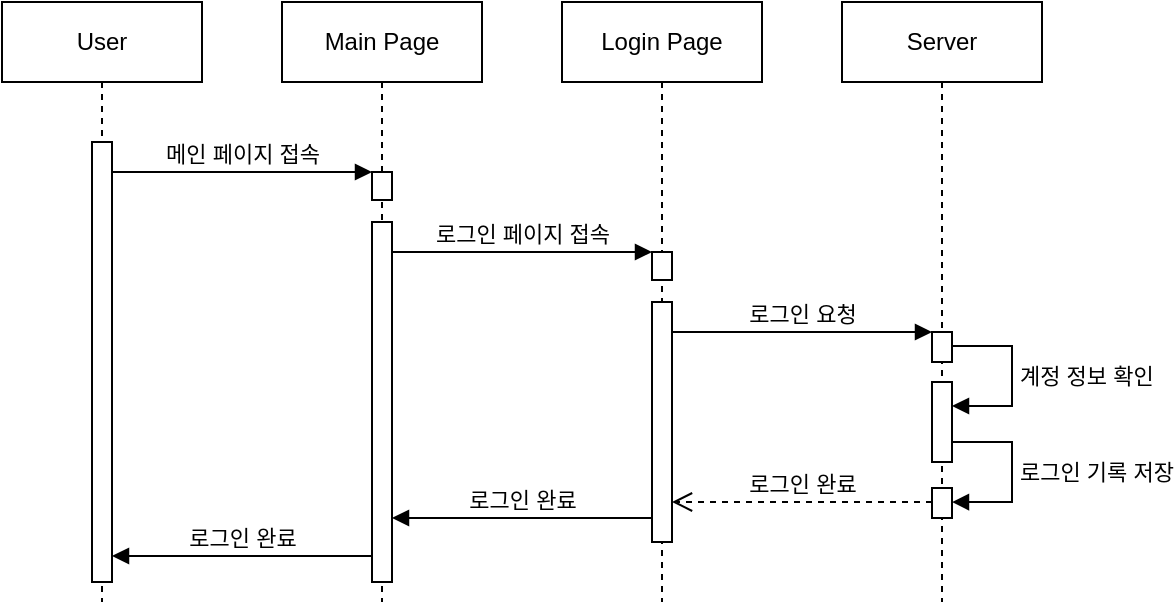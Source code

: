 <mxfile version="24.1.0" type="device" pages="14">
  <diagram name="Login" id="2YBvvXClWsGukQMizWep">
    <mxGraphModel dx="710" dy="518" grid="1" gridSize="10" guides="1" tooltips="1" connect="1" arrows="1" fold="1" page="1" pageScale="1" pageWidth="850" pageHeight="1100" math="0" shadow="0">
      <root>
        <mxCell id="0" />
        <mxCell id="1" parent="0" />
        <mxCell id="aM9ryv3xv72pqoxQDRHE-1" value="User" style="shape=umlLifeline;perimeter=lifelinePerimeter;whiteSpace=wrap;html=1;container=0;dropTarget=0;collapsible=0;recursiveResize=0;outlineConnect=0;portConstraint=eastwest;newEdgeStyle={&quot;edgeStyle&quot;:&quot;elbowEdgeStyle&quot;,&quot;elbow&quot;:&quot;vertical&quot;,&quot;curved&quot;:0,&quot;rounded&quot;:0};" parent="1" vertex="1">
          <mxGeometry x="90" y="40" width="100" height="300" as="geometry" />
        </mxCell>
        <mxCell id="aM9ryv3xv72pqoxQDRHE-2" value="" style="html=1;points=[];perimeter=orthogonalPerimeter;outlineConnect=0;targetShapes=umlLifeline;portConstraint=eastwest;newEdgeStyle={&quot;edgeStyle&quot;:&quot;elbowEdgeStyle&quot;,&quot;elbow&quot;:&quot;vertical&quot;,&quot;curved&quot;:0,&quot;rounded&quot;:0};" parent="aM9ryv3xv72pqoxQDRHE-1" vertex="1">
          <mxGeometry x="45" y="70" width="10" height="220" as="geometry" />
        </mxCell>
        <mxCell id="aM9ryv3xv72pqoxQDRHE-5" value="Main Page" style="shape=umlLifeline;perimeter=lifelinePerimeter;whiteSpace=wrap;html=1;container=0;dropTarget=0;collapsible=0;recursiveResize=0;outlineConnect=0;portConstraint=eastwest;newEdgeStyle={&quot;edgeStyle&quot;:&quot;elbowEdgeStyle&quot;,&quot;elbow&quot;:&quot;vertical&quot;,&quot;curved&quot;:0,&quot;rounded&quot;:0};" parent="1" vertex="1">
          <mxGeometry x="230" y="40" width="100" height="300" as="geometry" />
        </mxCell>
        <mxCell id="aM9ryv3xv72pqoxQDRHE-6" value="" style="html=1;points=[];perimeter=orthogonalPerimeter;outlineConnect=0;targetShapes=umlLifeline;portConstraint=eastwest;newEdgeStyle={&quot;edgeStyle&quot;:&quot;elbowEdgeStyle&quot;,&quot;elbow&quot;:&quot;vertical&quot;,&quot;curved&quot;:0,&quot;rounded&quot;:0};" parent="aM9ryv3xv72pqoxQDRHE-5" vertex="1">
          <mxGeometry x="45" y="85" width="10" height="14" as="geometry" />
        </mxCell>
        <mxCell id="yU2Y75dGD42Tcx2pbRIM-11" value="" style="html=1;points=[];perimeter=orthogonalPerimeter;outlineConnect=0;targetShapes=umlLifeline;portConstraint=eastwest;newEdgeStyle={&quot;edgeStyle&quot;:&quot;elbowEdgeStyle&quot;,&quot;elbow&quot;:&quot;vertical&quot;,&quot;curved&quot;:0,&quot;rounded&quot;:0};" parent="aM9ryv3xv72pqoxQDRHE-5" vertex="1">
          <mxGeometry x="45" y="110" width="10" height="180" as="geometry" />
        </mxCell>
        <mxCell id="yU2Y75dGD42Tcx2pbRIM-12" value="로그인 페이지 접속" style="html=1;verticalAlign=bottom;endArrow=block;edgeStyle=elbowEdgeStyle;elbow=vertical;curved=0;rounded=0;" parent="aM9ryv3xv72pqoxQDRHE-5" edge="1">
          <mxGeometry relative="1" as="geometry">
            <mxPoint x="55" y="125" as="sourcePoint" />
            <Array as="points">
              <mxPoint x="140" y="125" />
            </Array>
            <mxPoint x="185" y="125" as="targetPoint" />
            <mxPoint as="offset" />
          </mxGeometry>
        </mxCell>
        <mxCell id="aM9ryv3xv72pqoxQDRHE-7" value="메인 페이지 접속" style="html=1;verticalAlign=bottom;endArrow=block;edgeStyle=elbowEdgeStyle;elbow=vertical;curved=0;rounded=0;" parent="1" edge="1">
          <mxGeometry x="0.002" relative="1" as="geometry">
            <mxPoint x="145" y="125" as="sourcePoint" />
            <Array as="points">
              <mxPoint x="230" y="125" />
            </Array>
            <mxPoint x="275" y="125" as="targetPoint" />
            <mxPoint as="offset" />
          </mxGeometry>
        </mxCell>
        <mxCell id="yU2Y75dGD42Tcx2pbRIM-1" value="&lt;div&gt;Login Page&lt;br&gt;&lt;/div&gt;" style="shape=umlLifeline;perimeter=lifelinePerimeter;whiteSpace=wrap;html=1;container=0;dropTarget=0;collapsible=0;recursiveResize=0;outlineConnect=0;portConstraint=eastwest;newEdgeStyle={&quot;edgeStyle&quot;:&quot;elbowEdgeStyle&quot;,&quot;elbow&quot;:&quot;vertical&quot;,&quot;curved&quot;:0,&quot;rounded&quot;:0};" parent="1" vertex="1">
          <mxGeometry x="370" y="40" width="100" height="300" as="geometry" />
        </mxCell>
        <mxCell id="yU2Y75dGD42Tcx2pbRIM-13" value="" style="html=1;points=[];perimeter=orthogonalPerimeter;outlineConnect=0;targetShapes=umlLifeline;portConstraint=eastwest;newEdgeStyle={&quot;edgeStyle&quot;:&quot;elbowEdgeStyle&quot;,&quot;elbow&quot;:&quot;vertical&quot;,&quot;curved&quot;:0,&quot;rounded&quot;:0};" parent="yU2Y75dGD42Tcx2pbRIM-1" vertex="1">
          <mxGeometry x="45" y="125" width="10" height="14" as="geometry" />
        </mxCell>
        <mxCell id="yU2Y75dGD42Tcx2pbRIM-14" value="" style="html=1;points=[];perimeter=orthogonalPerimeter;outlineConnect=0;targetShapes=umlLifeline;portConstraint=eastwest;newEdgeStyle={&quot;edgeStyle&quot;:&quot;elbowEdgeStyle&quot;,&quot;elbow&quot;:&quot;vertical&quot;,&quot;curved&quot;:0,&quot;rounded&quot;:0};" parent="yU2Y75dGD42Tcx2pbRIM-1" vertex="1">
          <mxGeometry x="45" y="150" width="10" height="120" as="geometry" />
        </mxCell>
        <mxCell id="yU2Y75dGD42Tcx2pbRIM-3" value="Server" style="shape=umlLifeline;perimeter=lifelinePerimeter;whiteSpace=wrap;html=1;container=0;dropTarget=0;collapsible=0;recursiveResize=0;outlineConnect=0;portConstraint=eastwest;newEdgeStyle={&quot;edgeStyle&quot;:&quot;elbowEdgeStyle&quot;,&quot;elbow&quot;:&quot;vertical&quot;,&quot;curved&quot;:0,&quot;rounded&quot;:0};" parent="1" vertex="1">
          <mxGeometry x="510" y="40" width="100" height="300" as="geometry" />
        </mxCell>
        <mxCell id="yU2Y75dGD42Tcx2pbRIM-16" value="" style="html=1;points=[];perimeter=orthogonalPerimeter;outlineConnect=0;targetShapes=umlLifeline;portConstraint=eastwest;newEdgeStyle={&quot;edgeStyle&quot;:&quot;elbowEdgeStyle&quot;,&quot;elbow&quot;:&quot;vertical&quot;,&quot;curved&quot;:0,&quot;rounded&quot;:0};" parent="yU2Y75dGD42Tcx2pbRIM-3" vertex="1">
          <mxGeometry x="45" y="165" width="10" height="15" as="geometry" />
        </mxCell>
        <mxCell id="yU2Y75dGD42Tcx2pbRIM-20" value="" style="html=1;points=[[0,0,0,0,5],[0,1,0,0,-5],[1,0,0,0,5],[1,1,0,0,-5]];perimeter=orthogonalPerimeter;outlineConnect=0;targetShapes=umlLifeline;portConstraint=eastwest;newEdgeStyle={&quot;curved&quot;:0,&quot;rounded&quot;:0};" parent="yU2Y75dGD42Tcx2pbRIM-3" vertex="1">
          <mxGeometry x="45" y="190" width="10" height="40" as="geometry" />
        </mxCell>
        <mxCell id="yU2Y75dGD42Tcx2pbRIM-21" value="계정 정보 확인" style="html=1;align=left;spacingLeft=2;endArrow=block;rounded=0;edgeStyle=orthogonalEdgeStyle;curved=0;rounded=0;" parent="yU2Y75dGD42Tcx2pbRIM-3" edge="1">
          <mxGeometry relative="1" as="geometry">
            <mxPoint x="55" y="171.98" as="sourcePoint" />
            <Array as="points">
              <mxPoint x="85" y="172" />
              <mxPoint x="85" y="202" />
            </Array>
            <mxPoint x="55" y="202.0" as="targetPoint" />
          </mxGeometry>
        </mxCell>
        <mxCell id="yU2Y75dGD42Tcx2pbRIM-28" value="" style="html=1;points=[[0,0,0,0,5],[0,1,0,0,-5],[1,0,0,0,5],[1,1,0,0,-5]];perimeter=orthogonalPerimeter;outlineConnect=0;targetShapes=umlLifeline;portConstraint=eastwest;newEdgeStyle={&quot;curved&quot;:0,&quot;rounded&quot;:0};" parent="yU2Y75dGD42Tcx2pbRIM-3" vertex="1">
          <mxGeometry x="45" y="243" width="10" height="15" as="geometry" />
        </mxCell>
        <mxCell id="yU2Y75dGD42Tcx2pbRIM-29" value="로그인 기록 저장" style="html=1;align=left;spacingLeft=2;endArrow=block;rounded=0;edgeStyle=orthogonalEdgeStyle;curved=0;rounded=0;" parent="yU2Y75dGD42Tcx2pbRIM-3" edge="1">
          <mxGeometry relative="1" as="geometry">
            <mxPoint x="55" y="220" as="sourcePoint" />
            <Array as="points">
              <mxPoint x="85" y="220.02" />
              <mxPoint x="85" y="250.02" />
            </Array>
            <mxPoint x="55" y="250.019" as="targetPoint" />
          </mxGeometry>
        </mxCell>
        <mxCell id="yU2Y75dGD42Tcx2pbRIM-18" value="로그인 완료" style="html=1;verticalAlign=bottom;endArrow=block;edgeStyle=elbowEdgeStyle;elbow=vertical;curved=0;rounded=0;" parent="yU2Y75dGD42Tcx2pbRIM-3" edge="1">
          <mxGeometry x="0.49" relative="1" as="geometry">
            <mxPoint x="-220" y="258" as="sourcePoint" />
            <Array as="points">
              <mxPoint x="-95" y="258" />
            </Array>
            <mxPoint x="-225" y="258" as="targetPoint" />
            <mxPoint as="offset" />
          </mxGeometry>
        </mxCell>
        <mxCell id="yU2Y75dGD42Tcx2pbRIM-31" value="로그인 완료" style="html=1;verticalAlign=bottom;endArrow=open;dashed=1;endSize=8;curved=0;rounded=0;" parent="yU2Y75dGD42Tcx2pbRIM-3" edge="1">
          <mxGeometry relative="1" as="geometry">
            <mxPoint x="45" y="250" as="sourcePoint" />
            <mxPoint x="-85" y="250" as="targetPoint" />
          </mxGeometry>
        </mxCell>
        <mxCell id="yU2Y75dGD42Tcx2pbRIM-33" value="로그인 완료" style="html=1;verticalAlign=bottom;endArrow=block;edgeStyle=elbowEdgeStyle;elbow=vertical;curved=0;rounded=0;" parent="yU2Y75dGD42Tcx2pbRIM-3" edge="1">
          <mxGeometry x="0.49" relative="1" as="geometry">
            <mxPoint x="-360" y="277" as="sourcePoint" />
            <Array as="points">
              <mxPoint x="-235" y="277" />
            </Array>
            <mxPoint x="-365" y="277" as="targetPoint" />
            <mxPoint as="offset" />
          </mxGeometry>
        </mxCell>
        <mxCell id="yU2Y75dGD42Tcx2pbRIM-15" value="로그인 요청" style="html=1;verticalAlign=bottom;endArrow=block;edgeStyle=elbowEdgeStyle;elbow=vertical;curved=0;rounded=0;" parent="1" edge="1">
          <mxGeometry x="0.002" relative="1" as="geometry">
            <mxPoint x="425" y="205" as="sourcePoint" />
            <Array as="points">
              <mxPoint x="510" y="205" />
            </Array>
            <mxPoint x="555" y="205" as="targetPoint" />
            <mxPoint as="offset" />
          </mxGeometry>
        </mxCell>
      </root>
    </mxGraphModel>
  </diagram>
  <diagram id="GoETBo3Tx5i6eUy_vh3P" name="Register">
    <mxGraphModel dx="710" dy="518" grid="1" gridSize="10" guides="1" tooltips="1" connect="1" arrows="1" fold="1" page="1" pageScale="1" pageWidth="827" pageHeight="1169" math="0" shadow="0">
      <root>
        <mxCell id="0" />
        <mxCell id="1" parent="0" />
        <mxCell id="RMuhxZlYedD8EEU68Y05-1" value="User" style="shape=umlLifeline;perimeter=lifelinePerimeter;whiteSpace=wrap;html=1;container=0;dropTarget=0;collapsible=0;recursiveResize=0;outlineConnect=0;portConstraint=eastwest;newEdgeStyle={&quot;edgeStyle&quot;:&quot;elbowEdgeStyle&quot;,&quot;elbow&quot;:&quot;vertical&quot;,&quot;curved&quot;:0,&quot;rounded&quot;:0};" vertex="1" parent="1">
          <mxGeometry x="90" y="40" width="100" height="340" as="geometry" />
        </mxCell>
        <mxCell id="RMuhxZlYedD8EEU68Y05-2" value="" style="html=1;points=[];perimeter=orthogonalPerimeter;outlineConnect=0;targetShapes=umlLifeline;portConstraint=eastwest;newEdgeStyle={&quot;edgeStyle&quot;:&quot;elbowEdgeStyle&quot;,&quot;elbow&quot;:&quot;vertical&quot;,&quot;curved&quot;:0,&quot;rounded&quot;:0};" vertex="1" parent="RMuhxZlYedD8EEU68Y05-1">
          <mxGeometry x="45" y="70" width="10" height="250" as="geometry" />
        </mxCell>
        <mxCell id="RMuhxZlYedD8EEU68Y05-3" value="Main Page" style="shape=umlLifeline;perimeter=lifelinePerimeter;whiteSpace=wrap;html=1;container=0;dropTarget=0;collapsible=0;recursiveResize=0;outlineConnect=0;portConstraint=eastwest;newEdgeStyle={&quot;edgeStyle&quot;:&quot;elbowEdgeStyle&quot;,&quot;elbow&quot;:&quot;vertical&quot;,&quot;curved&quot;:0,&quot;rounded&quot;:0};" vertex="1" parent="1">
          <mxGeometry x="230" y="40" width="100" height="340" as="geometry" />
        </mxCell>
        <mxCell id="RMuhxZlYedD8EEU68Y05-4" value="" style="html=1;points=[];perimeter=orthogonalPerimeter;outlineConnect=0;targetShapes=umlLifeline;portConstraint=eastwest;newEdgeStyle={&quot;edgeStyle&quot;:&quot;elbowEdgeStyle&quot;,&quot;elbow&quot;:&quot;vertical&quot;,&quot;curved&quot;:0,&quot;rounded&quot;:0};" vertex="1" parent="RMuhxZlYedD8EEU68Y05-3">
          <mxGeometry x="45" y="85" width="10" height="14" as="geometry" />
        </mxCell>
        <mxCell id="RMuhxZlYedD8EEU68Y05-5" value="" style="html=1;points=[];perimeter=orthogonalPerimeter;outlineConnect=0;targetShapes=umlLifeline;portConstraint=eastwest;newEdgeStyle={&quot;edgeStyle&quot;:&quot;elbowEdgeStyle&quot;,&quot;elbow&quot;:&quot;vertical&quot;,&quot;curved&quot;:0,&quot;rounded&quot;:0};" vertex="1" parent="RMuhxZlYedD8EEU68Y05-3">
          <mxGeometry x="45" y="110" width="10" height="210" as="geometry" />
        </mxCell>
        <mxCell id="RMuhxZlYedD8EEU68Y05-6" value="회원가입 페이지 접속" style="html=1;verticalAlign=bottom;endArrow=block;edgeStyle=elbowEdgeStyle;elbow=vertical;curved=0;rounded=0;" edge="1" parent="RMuhxZlYedD8EEU68Y05-3">
          <mxGeometry relative="1" as="geometry">
            <mxPoint x="55" y="125" as="sourcePoint" />
            <Array as="points">
              <mxPoint x="140" y="125" />
            </Array>
            <mxPoint x="185" y="125" as="targetPoint" />
            <mxPoint as="offset" />
          </mxGeometry>
        </mxCell>
        <mxCell id="RMuhxZlYedD8EEU68Y05-7" value="메인 페이지 접속" style="html=1;verticalAlign=bottom;endArrow=block;edgeStyle=elbowEdgeStyle;elbow=vertical;curved=0;rounded=0;" edge="1" parent="1">
          <mxGeometry x="0.002" relative="1" as="geometry">
            <mxPoint x="145" y="125" as="sourcePoint" />
            <Array as="points">
              <mxPoint x="230" y="125" />
            </Array>
            <mxPoint x="275" y="125" as="targetPoint" />
            <mxPoint as="offset" />
          </mxGeometry>
        </mxCell>
        <mxCell id="RMuhxZlYedD8EEU68Y05-8" value="&lt;div&gt;Register Page&lt;br&gt;&lt;/div&gt;" style="shape=umlLifeline;perimeter=lifelinePerimeter;whiteSpace=wrap;html=1;container=0;dropTarget=0;collapsible=0;recursiveResize=0;outlineConnect=0;portConstraint=eastwest;newEdgeStyle={&quot;edgeStyle&quot;:&quot;elbowEdgeStyle&quot;,&quot;elbow&quot;:&quot;vertical&quot;,&quot;curved&quot;:0,&quot;rounded&quot;:0};" vertex="1" parent="1">
          <mxGeometry x="370" y="40" width="100" height="340" as="geometry" />
        </mxCell>
        <mxCell id="RMuhxZlYedD8EEU68Y05-9" value="" style="html=1;points=[];perimeter=orthogonalPerimeter;outlineConnect=0;targetShapes=umlLifeline;portConstraint=eastwest;newEdgeStyle={&quot;edgeStyle&quot;:&quot;elbowEdgeStyle&quot;,&quot;elbow&quot;:&quot;vertical&quot;,&quot;curved&quot;:0,&quot;rounded&quot;:0};" vertex="1" parent="RMuhxZlYedD8EEU68Y05-8">
          <mxGeometry x="45" y="125" width="10" height="14" as="geometry" />
        </mxCell>
        <mxCell id="RMuhxZlYedD8EEU68Y05-10" value="" style="html=1;points=[];perimeter=orthogonalPerimeter;outlineConnect=0;targetShapes=umlLifeline;portConstraint=eastwest;newEdgeStyle={&quot;edgeStyle&quot;:&quot;elbowEdgeStyle&quot;,&quot;elbow&quot;:&quot;vertical&quot;,&quot;curved&quot;:0,&quot;rounded&quot;:0};" vertex="1" parent="RMuhxZlYedD8EEU68Y05-8">
          <mxGeometry x="45" y="150" width="10" height="140" as="geometry" />
        </mxCell>
        <mxCell id="RMuhxZlYedD8EEU68Y05-11" value="Server" style="shape=umlLifeline;perimeter=lifelinePerimeter;whiteSpace=wrap;html=1;container=0;dropTarget=0;collapsible=0;recursiveResize=0;outlineConnect=0;portConstraint=eastwest;newEdgeStyle={&quot;edgeStyle&quot;:&quot;elbowEdgeStyle&quot;,&quot;elbow&quot;:&quot;vertical&quot;,&quot;curved&quot;:0,&quot;rounded&quot;:0};" vertex="1" parent="1">
          <mxGeometry x="510" y="40" width="100" height="340" as="geometry" />
        </mxCell>
        <mxCell id="RMuhxZlYedD8EEU68Y05-12" value="" style="html=1;points=[];perimeter=orthogonalPerimeter;outlineConnect=0;targetShapes=umlLifeline;portConstraint=eastwest;newEdgeStyle={&quot;edgeStyle&quot;:&quot;elbowEdgeStyle&quot;,&quot;elbow&quot;:&quot;vertical&quot;,&quot;curved&quot;:0,&quot;rounded&quot;:0};" vertex="1" parent="RMuhxZlYedD8EEU68Y05-11">
          <mxGeometry x="45" y="165" width="10" height="15" as="geometry" />
        </mxCell>
        <mxCell id="RMuhxZlYedD8EEU68Y05-13" value="" style="html=1;points=[[0,0,0,0,5],[0,1,0,0,-5],[1,0,0,0,5],[1,1,0,0,-5]];perimeter=orthogonalPerimeter;outlineConnect=0;targetShapes=umlLifeline;portConstraint=eastwest;newEdgeStyle={&quot;curved&quot;:0,&quot;rounded&quot;:0};" vertex="1" parent="RMuhxZlYedD8EEU68Y05-11">
          <mxGeometry x="45" y="190" width="10" height="70" as="geometry" />
        </mxCell>
        <mxCell id="RMuhxZlYedD8EEU68Y05-14" value="결격 조건 확인&lt;br&gt;(중복, 패스워드 등)" style="html=1;align=left;spacingLeft=2;endArrow=block;rounded=0;edgeStyle=orthogonalEdgeStyle;curved=0;rounded=0;" edge="1" parent="RMuhxZlYedD8EEU68Y05-11">
          <mxGeometry relative="1" as="geometry">
            <mxPoint x="55" y="171.98" as="sourcePoint" />
            <Array as="points">
              <mxPoint x="85" y="172" />
              <mxPoint x="85" y="202" />
            </Array>
            <mxPoint x="55" y="202.0" as="targetPoint" />
          </mxGeometry>
        </mxCell>
        <mxCell id="RMuhxZlYedD8EEU68Y05-15" value="" style="html=1;points=[[0,0,0,0,5],[0,1,0,0,-5],[1,0,0,0,5],[1,1,0,0,-5]];perimeter=orthogonalPerimeter;outlineConnect=0;targetShapes=umlLifeline;portConstraint=eastwest;newEdgeStyle={&quot;curved&quot;:0,&quot;rounded&quot;:0};" vertex="1" parent="RMuhxZlYedD8EEU68Y05-11">
          <mxGeometry x="45" y="275" width="10" height="15" as="geometry" />
        </mxCell>
        <mxCell id="RMuhxZlYedD8EEU68Y05-16" value="계정 정보 저장" style="html=1;align=left;spacingLeft=2;endArrow=block;rounded=0;edgeStyle=orthogonalEdgeStyle;curved=0;rounded=0;" edge="1" parent="RMuhxZlYedD8EEU68Y05-11">
          <mxGeometry relative="1" as="geometry">
            <mxPoint x="55" y="252" as="sourcePoint" />
            <Array as="points">
              <mxPoint x="85" y="252.02" />
              <mxPoint x="85" y="282.02" />
            </Array>
            <mxPoint x="55" y="282.019" as="targetPoint" />
          </mxGeometry>
        </mxCell>
        <mxCell id="RMuhxZlYedD8EEU68Y05-19" value="회원가입 요청" style="html=1;verticalAlign=bottom;endArrow=block;edgeStyle=elbowEdgeStyle;elbow=vertical;curved=0;rounded=0;" edge="1" parent="1">
          <mxGeometry x="0.003" relative="1" as="geometry">
            <mxPoint x="425" y="205" as="sourcePoint" />
            <Array as="points">
              <mxPoint x="510" y="205" />
            </Array>
            <mxPoint x="555" y="205" as="targetPoint" />
            <mxPoint as="offset" />
          </mxGeometry>
        </mxCell>
        <mxCell id="RMuhxZlYedD8EEU68Y05-20" value="회원가입 완료" style="html=1;verticalAlign=bottom;endArrow=block;edgeStyle=elbowEdgeStyle;elbow=vertical;curved=0;rounded=0;" edge="1" parent="1" target="RMuhxZlYedD8EEU68Y05-5">
          <mxGeometry x="0.49" relative="1" as="geometry">
            <mxPoint x="290" y="330" as="sourcePoint" />
            <Array as="points">
              <mxPoint x="415" y="330" />
            </Array>
            <mxPoint x="290" y="330" as="targetPoint" />
            <mxPoint as="offset" />
          </mxGeometry>
        </mxCell>
        <mxCell id="RMuhxZlYedD8EEU68Y05-21" value="회원가입 완료" style="html=1;verticalAlign=bottom;endArrow=open;dashed=1;endSize=8;curved=0;rounded=0;" edge="1" parent="1">
          <mxGeometry relative="1" as="geometry">
            <mxPoint x="555" y="322" as="sourcePoint" />
            <mxPoint x="425" y="322" as="targetPoint" />
          </mxGeometry>
        </mxCell>
        <mxCell id="RMuhxZlYedD8EEU68Y05-23" value="회원가입 완료" style="html=1;verticalAlign=bottom;endArrow=block;edgeStyle=elbowEdgeStyle;elbow=vertical;curved=0;rounded=0;" edge="1" parent="1">
          <mxGeometry x="0.49" relative="1" as="geometry">
            <mxPoint x="150" y="349" as="sourcePoint" />
            <Array as="points">
              <mxPoint x="275" y="349" />
            </Array>
            <mxPoint x="145" y="349" as="targetPoint" />
            <mxPoint as="offset" />
          </mxGeometry>
        </mxCell>
        <mxCell id="Q_WUqHvKPApjCW3YGZT6-1" value="결격 조건 고지" style="html=1;verticalAlign=bottom;endArrow=open;dashed=1;endSize=8;curved=0;rounded=0;" edge="1" parent="1">
          <mxGeometry x="0.002" relative="1" as="geometry">
            <mxPoint x="555" y="265" as="sourcePoint" />
            <mxPoint x="425" y="265" as="targetPoint" />
            <mxPoint as="offset" />
          </mxGeometry>
        </mxCell>
      </root>
    </mxGraphModel>
  </diagram>
  <diagram id="ADJ92YqQljKOQyDXGA7I" name="User Edit">
    <mxGraphModel dx="637" dy="465" grid="1" gridSize="10" guides="1" tooltips="1" connect="1" arrows="1" fold="1" page="1" pageScale="1" pageWidth="827" pageHeight="1169" math="0" shadow="0">
      <root>
        <mxCell id="0" />
        <mxCell id="1" parent="0" />
        <mxCell id="YYA5eX0ipHVbf-yvZ0vD-1" value="User" style="shape=umlLifeline;perimeter=lifelinePerimeter;whiteSpace=wrap;html=1;container=0;dropTarget=0;collapsible=0;recursiveResize=0;outlineConnect=0;portConstraint=eastwest;newEdgeStyle={&quot;edgeStyle&quot;:&quot;elbowEdgeStyle&quot;,&quot;elbow&quot;:&quot;vertical&quot;,&quot;curved&quot;:0,&quot;rounded&quot;:0};" vertex="1" parent="1">
          <mxGeometry x="90" y="40" width="100" height="340" as="geometry" />
        </mxCell>
        <mxCell id="YYA5eX0ipHVbf-yvZ0vD-2" value="" style="html=1;points=[];perimeter=orthogonalPerimeter;outlineConnect=0;targetShapes=umlLifeline;portConstraint=eastwest;newEdgeStyle={&quot;edgeStyle&quot;:&quot;elbowEdgeStyle&quot;,&quot;elbow&quot;:&quot;vertical&quot;,&quot;curved&quot;:0,&quot;rounded&quot;:0};" vertex="1" parent="YYA5eX0ipHVbf-yvZ0vD-1">
          <mxGeometry x="45" y="70" width="10" height="250" as="geometry" />
        </mxCell>
        <mxCell id="YYA5eX0ipHVbf-yvZ0vD-3" value="Main Page" style="shape=umlLifeline;perimeter=lifelinePerimeter;whiteSpace=wrap;html=1;container=0;dropTarget=0;collapsible=0;recursiveResize=0;outlineConnect=0;portConstraint=eastwest;newEdgeStyle={&quot;edgeStyle&quot;:&quot;elbowEdgeStyle&quot;,&quot;elbow&quot;:&quot;vertical&quot;,&quot;curved&quot;:0,&quot;rounded&quot;:0};" vertex="1" parent="1">
          <mxGeometry x="230" y="40" width="100" height="340" as="geometry" />
        </mxCell>
        <mxCell id="YYA5eX0ipHVbf-yvZ0vD-4" value="" style="html=1;points=[];perimeter=orthogonalPerimeter;outlineConnect=0;targetShapes=umlLifeline;portConstraint=eastwest;newEdgeStyle={&quot;edgeStyle&quot;:&quot;elbowEdgeStyle&quot;,&quot;elbow&quot;:&quot;vertical&quot;,&quot;curved&quot;:0,&quot;rounded&quot;:0};" vertex="1" parent="YYA5eX0ipHVbf-yvZ0vD-3">
          <mxGeometry x="45" y="85" width="10" height="14" as="geometry" />
        </mxCell>
        <mxCell id="YYA5eX0ipHVbf-yvZ0vD-5" value="" style="html=1;points=[];perimeter=orthogonalPerimeter;outlineConnect=0;targetShapes=umlLifeline;portConstraint=eastwest;newEdgeStyle={&quot;edgeStyle&quot;:&quot;elbowEdgeStyle&quot;,&quot;elbow&quot;:&quot;vertical&quot;,&quot;curved&quot;:0,&quot;rounded&quot;:0};" vertex="1" parent="YYA5eX0ipHVbf-yvZ0vD-3">
          <mxGeometry x="45" y="110" width="10" height="210" as="geometry" />
        </mxCell>
        <mxCell id="YYA5eX0ipHVbf-yvZ0vD-6" value="회원 정보 변경 페이지 접속" style="html=1;verticalAlign=bottom;endArrow=block;edgeStyle=elbowEdgeStyle;elbow=vertical;curved=0;rounded=0;" edge="1" parent="YYA5eX0ipHVbf-yvZ0vD-3">
          <mxGeometry relative="1" as="geometry">
            <mxPoint x="55" y="125" as="sourcePoint" />
            <Array as="points">
              <mxPoint x="140" y="125" />
            </Array>
            <mxPoint x="185" y="125" as="targetPoint" />
            <mxPoint as="offset" />
          </mxGeometry>
        </mxCell>
        <mxCell id="YYA5eX0ipHVbf-yvZ0vD-7" value="메인 페이지 접속" style="html=1;verticalAlign=bottom;endArrow=block;edgeStyle=elbowEdgeStyle;elbow=vertical;curved=0;rounded=0;" edge="1" parent="1">
          <mxGeometry x="0.002" relative="1" as="geometry">
            <mxPoint x="145" y="125" as="sourcePoint" />
            <Array as="points">
              <mxPoint x="230" y="125" />
            </Array>
            <mxPoint x="275" y="125" as="targetPoint" />
            <mxPoint as="offset" />
          </mxGeometry>
        </mxCell>
        <mxCell id="YYA5eX0ipHVbf-yvZ0vD-8" value="User Edit Page" style="shape=umlLifeline;perimeter=lifelinePerimeter;whiteSpace=wrap;html=1;container=0;dropTarget=0;collapsible=0;recursiveResize=0;outlineConnect=0;portConstraint=eastwest;newEdgeStyle={&quot;edgeStyle&quot;:&quot;elbowEdgeStyle&quot;,&quot;elbow&quot;:&quot;vertical&quot;,&quot;curved&quot;:0,&quot;rounded&quot;:0};" vertex="1" parent="1">
          <mxGeometry x="370" y="40" width="100" height="340" as="geometry" />
        </mxCell>
        <mxCell id="YYA5eX0ipHVbf-yvZ0vD-9" value="" style="html=1;points=[];perimeter=orthogonalPerimeter;outlineConnect=0;targetShapes=umlLifeline;portConstraint=eastwest;newEdgeStyle={&quot;edgeStyle&quot;:&quot;elbowEdgeStyle&quot;,&quot;elbow&quot;:&quot;vertical&quot;,&quot;curved&quot;:0,&quot;rounded&quot;:0};" vertex="1" parent="YYA5eX0ipHVbf-yvZ0vD-8">
          <mxGeometry x="45" y="125" width="10" height="14" as="geometry" />
        </mxCell>
        <mxCell id="YYA5eX0ipHVbf-yvZ0vD-10" value="" style="html=1;points=[];perimeter=orthogonalPerimeter;outlineConnect=0;targetShapes=umlLifeline;portConstraint=eastwest;newEdgeStyle={&quot;edgeStyle&quot;:&quot;elbowEdgeStyle&quot;,&quot;elbow&quot;:&quot;vertical&quot;,&quot;curved&quot;:0,&quot;rounded&quot;:0};" vertex="1" parent="YYA5eX0ipHVbf-yvZ0vD-8">
          <mxGeometry x="45" y="150" width="10" height="140" as="geometry" />
        </mxCell>
        <mxCell id="YYA5eX0ipHVbf-yvZ0vD-11" value="Server" style="shape=umlLifeline;perimeter=lifelinePerimeter;whiteSpace=wrap;html=1;container=0;dropTarget=0;collapsible=0;recursiveResize=0;outlineConnect=0;portConstraint=eastwest;newEdgeStyle={&quot;edgeStyle&quot;:&quot;elbowEdgeStyle&quot;,&quot;elbow&quot;:&quot;vertical&quot;,&quot;curved&quot;:0,&quot;rounded&quot;:0};" vertex="1" parent="1">
          <mxGeometry x="510" y="40" width="100" height="340" as="geometry" />
        </mxCell>
        <mxCell id="YYA5eX0ipHVbf-yvZ0vD-12" value="" style="html=1;points=[];perimeter=orthogonalPerimeter;outlineConnect=0;targetShapes=umlLifeline;portConstraint=eastwest;newEdgeStyle={&quot;edgeStyle&quot;:&quot;elbowEdgeStyle&quot;,&quot;elbow&quot;:&quot;vertical&quot;,&quot;curved&quot;:0,&quot;rounded&quot;:0};" vertex="1" parent="YYA5eX0ipHVbf-yvZ0vD-11">
          <mxGeometry x="45" y="165" width="10" height="15" as="geometry" />
        </mxCell>
        <mxCell id="YYA5eX0ipHVbf-yvZ0vD-13" value="" style="html=1;points=[[0,0,0,0,5],[0,1,0,0,-5],[1,0,0,0,5],[1,1,0,0,-5]];perimeter=orthogonalPerimeter;outlineConnect=0;targetShapes=umlLifeline;portConstraint=eastwest;newEdgeStyle={&quot;curved&quot;:0,&quot;rounded&quot;:0};" vertex="1" parent="YYA5eX0ipHVbf-yvZ0vD-11">
          <mxGeometry x="45" y="190" width="10" height="70" as="geometry" />
        </mxCell>
        <mxCell id="YYA5eX0ipHVbf-yvZ0vD-14" value="결격 조건 확인&lt;br&gt;(중복, 패스워드 등)" style="html=1;align=left;spacingLeft=2;endArrow=block;rounded=0;edgeStyle=orthogonalEdgeStyle;curved=0;rounded=0;" edge="1" parent="YYA5eX0ipHVbf-yvZ0vD-11">
          <mxGeometry relative="1" as="geometry">
            <mxPoint x="55" y="171.98" as="sourcePoint" />
            <Array as="points">
              <mxPoint x="85" y="172" />
              <mxPoint x="85" y="202" />
            </Array>
            <mxPoint x="55" y="202.0" as="targetPoint" />
          </mxGeometry>
        </mxCell>
        <mxCell id="YYA5eX0ipHVbf-yvZ0vD-15" value="" style="html=1;points=[[0,0,0,0,5],[0,1,0,0,-5],[1,0,0,0,5],[1,1,0,0,-5]];perimeter=orthogonalPerimeter;outlineConnect=0;targetShapes=umlLifeline;portConstraint=eastwest;newEdgeStyle={&quot;curved&quot;:0,&quot;rounded&quot;:0};" vertex="1" parent="YYA5eX0ipHVbf-yvZ0vD-11">
          <mxGeometry x="45" y="275" width="10" height="15" as="geometry" />
        </mxCell>
        <mxCell id="YYA5eX0ipHVbf-yvZ0vD-16" value="계정 정보 저장" style="html=1;align=left;spacingLeft=2;endArrow=block;rounded=0;edgeStyle=orthogonalEdgeStyle;curved=0;rounded=0;" edge="1" parent="YYA5eX0ipHVbf-yvZ0vD-11">
          <mxGeometry relative="1" as="geometry">
            <mxPoint x="55" y="252" as="sourcePoint" />
            <Array as="points">
              <mxPoint x="85" y="252.02" />
              <mxPoint x="85" y="282.02" />
            </Array>
            <mxPoint x="55" y="282.019" as="targetPoint" />
          </mxGeometry>
        </mxCell>
        <mxCell id="YYA5eX0ipHVbf-yvZ0vD-19" value="회원 정보 변경 요청" style="html=1;verticalAlign=bottom;endArrow=block;edgeStyle=elbowEdgeStyle;elbow=vertical;curved=0;rounded=0;" edge="1" parent="1">
          <mxGeometry x="0.003" relative="1" as="geometry">
            <mxPoint x="425" y="205" as="sourcePoint" />
            <Array as="points">
              <mxPoint x="510" y="205" />
            </Array>
            <mxPoint x="555" y="205" as="targetPoint" />
            <mxPoint as="offset" />
          </mxGeometry>
        </mxCell>
        <mxCell id="YYA5eX0ipHVbf-yvZ0vD-20" value="회원 정보 변경 완료" style="html=1;verticalAlign=bottom;endArrow=block;edgeStyle=elbowEdgeStyle;elbow=vertical;curved=0;rounded=0;" edge="1" parent="1" target="YYA5eX0ipHVbf-yvZ0vD-5">
          <mxGeometry x="0.49" relative="1" as="geometry">
            <mxPoint x="290" y="330" as="sourcePoint" />
            <Array as="points">
              <mxPoint x="415" y="330" />
            </Array>
            <mxPoint x="290" y="330" as="targetPoint" />
            <mxPoint as="offset" />
          </mxGeometry>
        </mxCell>
        <mxCell id="YYA5eX0ipHVbf-yvZ0vD-21" value="회원 정보 변경 완료" style="html=1;verticalAlign=bottom;endArrow=open;dashed=1;endSize=8;curved=0;rounded=0;" edge="1" parent="1">
          <mxGeometry relative="1" as="geometry">
            <mxPoint x="555" y="322" as="sourcePoint" />
            <mxPoint x="425" y="322" as="targetPoint" />
          </mxGeometry>
        </mxCell>
        <mxCell id="YYA5eX0ipHVbf-yvZ0vD-23" value="회원 정보 변경 완료" style="html=1;verticalAlign=bottom;endArrow=block;edgeStyle=elbowEdgeStyle;elbow=vertical;curved=0;rounded=0;" edge="1" parent="1">
          <mxGeometry x="0.49" relative="1" as="geometry">
            <mxPoint x="150" y="349" as="sourcePoint" />
            <Array as="points">
              <mxPoint x="275" y="349" />
            </Array>
            <mxPoint x="145" y="349" as="targetPoint" />
            <mxPoint as="offset" />
          </mxGeometry>
        </mxCell>
        <mxCell id="aDDkHN65Fl1uwj-_ki56-1" value="결격 조건 고지" style="html=1;verticalAlign=bottom;endArrow=open;dashed=1;endSize=8;curved=0;rounded=0;" edge="1" parent="1">
          <mxGeometry x="0.002" relative="1" as="geometry">
            <mxPoint x="555" y="265" as="sourcePoint" />
            <mxPoint x="425" y="265" as="targetPoint" />
            <mxPoint as="offset" />
          </mxGeometry>
        </mxCell>
      </root>
    </mxGraphModel>
  </diagram>
  <diagram id="XCWKwwWvpc8tggRONSQZ" name="Recipe Add">
    <mxGraphModel dx="710" dy="518" grid="1" gridSize="10" guides="1" tooltips="1" connect="1" arrows="1" fold="1" page="1" pageScale="1" pageWidth="827" pageHeight="1169" math="0" shadow="0">
      <root>
        <mxCell id="0" />
        <mxCell id="1" parent="0" />
        <mxCell id="SdRN-Q6yJ_59Rof0Lhpn-1" value="User" style="shape=umlLifeline;perimeter=lifelinePerimeter;whiteSpace=wrap;html=1;container=0;dropTarget=0;collapsible=0;recursiveResize=0;outlineConnect=0;portConstraint=eastwest;newEdgeStyle={&quot;edgeStyle&quot;:&quot;elbowEdgeStyle&quot;,&quot;elbow&quot;:&quot;vertical&quot;,&quot;curved&quot;:0,&quot;rounded&quot;:0};" vertex="1" parent="1">
          <mxGeometry x="90" y="40" width="100" height="420" as="geometry" />
        </mxCell>
        <mxCell id="SdRN-Q6yJ_59Rof0Lhpn-2" value="" style="html=1;points=[];perimeter=orthogonalPerimeter;outlineConnect=0;targetShapes=umlLifeline;portConstraint=eastwest;newEdgeStyle={&quot;edgeStyle&quot;:&quot;elbowEdgeStyle&quot;,&quot;elbow&quot;:&quot;vertical&quot;,&quot;curved&quot;:0,&quot;rounded&quot;:0};" vertex="1" parent="SdRN-Q6yJ_59Rof0Lhpn-1">
          <mxGeometry x="45" y="70" width="10" height="320" as="geometry" />
        </mxCell>
        <mxCell id="SdRN-Q6yJ_59Rof0Lhpn-3" value="Recipe List Page" style="shape=umlLifeline;perimeter=lifelinePerimeter;whiteSpace=wrap;html=1;container=0;dropTarget=0;collapsible=0;recursiveResize=0;outlineConnect=0;portConstraint=eastwest;newEdgeStyle={&quot;edgeStyle&quot;:&quot;elbowEdgeStyle&quot;,&quot;elbow&quot;:&quot;vertical&quot;,&quot;curved&quot;:0,&quot;rounded&quot;:0};" vertex="1" parent="1">
          <mxGeometry x="230" y="40" width="100" height="420" as="geometry" />
        </mxCell>
        <mxCell id="SdRN-Q6yJ_59Rof0Lhpn-4" value="" style="html=1;points=[];perimeter=orthogonalPerimeter;outlineConnect=0;targetShapes=umlLifeline;portConstraint=eastwest;newEdgeStyle={&quot;edgeStyle&quot;:&quot;elbowEdgeStyle&quot;,&quot;elbow&quot;:&quot;vertical&quot;,&quot;curved&quot;:0,&quot;rounded&quot;:0};" vertex="1" parent="SdRN-Q6yJ_59Rof0Lhpn-3">
          <mxGeometry x="45" y="85" width="10" height="14" as="geometry" />
        </mxCell>
        <mxCell id="SdRN-Q6yJ_59Rof0Lhpn-5" value="" style="html=1;points=[];perimeter=orthogonalPerimeter;outlineConnect=0;targetShapes=umlLifeline;portConstraint=eastwest;newEdgeStyle={&quot;edgeStyle&quot;:&quot;elbowEdgeStyle&quot;,&quot;elbow&quot;:&quot;vertical&quot;,&quot;curved&quot;:0,&quot;rounded&quot;:0};" vertex="1" parent="SdRN-Q6yJ_59Rof0Lhpn-3">
          <mxGeometry x="45" y="110" width="10" height="280" as="geometry" />
        </mxCell>
        <mxCell id="SdRN-Q6yJ_59Rof0Lhpn-6" value="레시피 등록 페이지 접속" style="html=1;verticalAlign=bottom;endArrow=block;edgeStyle=elbowEdgeStyle;elbow=vertical;curved=0;rounded=0;" edge="1" parent="SdRN-Q6yJ_59Rof0Lhpn-3">
          <mxGeometry relative="1" as="geometry">
            <mxPoint x="55" y="125" as="sourcePoint" />
            <Array as="points">
              <mxPoint x="140" y="125" />
            </Array>
            <mxPoint x="185" y="125" as="targetPoint" />
            <mxPoint as="offset" />
          </mxGeometry>
        </mxCell>
        <mxCell id="SdRN-Q6yJ_59Rof0Lhpn-7" value="레시피 목록 페이지 접속" style="html=1;verticalAlign=bottom;endArrow=block;edgeStyle=elbowEdgeStyle;elbow=vertical;curved=0;rounded=0;" edge="1" parent="1">
          <mxGeometry x="0.002" relative="1" as="geometry">
            <mxPoint x="145" y="125" as="sourcePoint" />
            <Array as="points">
              <mxPoint x="230" y="125" />
            </Array>
            <mxPoint x="275" y="125" as="targetPoint" />
            <mxPoint as="offset" />
          </mxGeometry>
        </mxCell>
        <mxCell id="SdRN-Q6yJ_59Rof0Lhpn-8" value="Recipe Add Page" style="shape=umlLifeline;perimeter=lifelinePerimeter;whiteSpace=wrap;html=1;container=0;dropTarget=0;collapsible=0;recursiveResize=0;outlineConnect=0;portConstraint=eastwest;newEdgeStyle={&quot;edgeStyle&quot;:&quot;elbowEdgeStyle&quot;,&quot;elbow&quot;:&quot;vertical&quot;,&quot;curved&quot;:0,&quot;rounded&quot;:0};" vertex="1" parent="1">
          <mxGeometry x="370" y="40" width="100" height="430" as="geometry" />
        </mxCell>
        <mxCell id="SdRN-Q6yJ_59Rof0Lhpn-9" value="" style="html=1;points=[];perimeter=orthogonalPerimeter;outlineConnect=0;targetShapes=umlLifeline;portConstraint=eastwest;newEdgeStyle={&quot;edgeStyle&quot;:&quot;elbowEdgeStyle&quot;,&quot;elbow&quot;:&quot;vertical&quot;,&quot;curved&quot;:0,&quot;rounded&quot;:0};" vertex="1" parent="SdRN-Q6yJ_59Rof0Lhpn-8">
          <mxGeometry x="45" y="125" width="10" height="14" as="geometry" />
        </mxCell>
        <mxCell id="SdRN-Q6yJ_59Rof0Lhpn-10" value="" style="html=1;points=[];perimeter=orthogonalPerimeter;outlineConnect=0;targetShapes=umlLifeline;portConstraint=eastwest;newEdgeStyle={&quot;edgeStyle&quot;:&quot;elbowEdgeStyle&quot;,&quot;elbow&quot;:&quot;vertical&quot;,&quot;curved&quot;:0,&quot;rounded&quot;:0};" vertex="1" parent="SdRN-Q6yJ_59Rof0Lhpn-8">
          <mxGeometry x="45" y="150" width="10" height="220" as="geometry" />
        </mxCell>
        <mxCell id="SdRN-Q6yJ_59Rof0Lhpn-11" value="Server" style="shape=umlLifeline;perimeter=lifelinePerimeter;whiteSpace=wrap;html=1;container=0;dropTarget=0;collapsible=0;recursiveResize=0;outlineConnect=0;portConstraint=eastwest;newEdgeStyle={&quot;edgeStyle&quot;:&quot;elbowEdgeStyle&quot;,&quot;elbow&quot;:&quot;vertical&quot;,&quot;curved&quot;:0,&quot;rounded&quot;:0};" vertex="1" parent="1">
          <mxGeometry x="510" y="40" width="100" height="340" as="geometry" />
        </mxCell>
        <mxCell id="SdRN-Q6yJ_59Rof0Lhpn-12" value="" style="html=1;points=[];perimeter=orthogonalPerimeter;outlineConnect=0;targetShapes=umlLifeline;portConstraint=eastwest;newEdgeStyle={&quot;edgeStyle&quot;:&quot;elbowEdgeStyle&quot;,&quot;elbow&quot;:&quot;vertical&quot;,&quot;curved&quot;:0,&quot;rounded&quot;:0};" vertex="1" parent="SdRN-Q6yJ_59Rof0Lhpn-11">
          <mxGeometry x="45" y="235" width="10" height="15" as="geometry" />
        </mxCell>
        <mxCell id="SdRN-Q6yJ_59Rof0Lhpn-13" value="" style="html=1;points=[[0,0,0,0,5],[0,1,0,0,-5],[1,0,0,0,5],[1,1,0,0,-5]];perimeter=orthogonalPerimeter;outlineConnect=0;targetShapes=umlLifeline;portConstraint=eastwest;newEdgeStyle={&quot;curved&quot;:0,&quot;rounded&quot;:0};" vertex="1" parent="SdRN-Q6yJ_59Rof0Lhpn-11">
          <mxGeometry x="45" y="260" width="10" height="70" as="geometry" />
        </mxCell>
        <mxCell id="SdRN-Q6yJ_59Rof0Lhpn-14" value="결격 조건 확인" style="html=1;align=left;spacingLeft=2;endArrow=block;rounded=0;edgeStyle=orthogonalEdgeStyle;curved=0;rounded=0;" edge="1" parent="SdRN-Q6yJ_59Rof0Lhpn-11">
          <mxGeometry relative="1" as="geometry">
            <mxPoint x="55" y="241.98" as="sourcePoint" />
            <Array as="points">
              <mxPoint x="85" y="242" />
              <mxPoint x="85" y="272" />
            </Array>
            <mxPoint x="55" y="272.0" as="targetPoint" />
          </mxGeometry>
        </mxCell>
        <mxCell id="SdRN-Q6yJ_59Rof0Lhpn-15" value="" style="html=1;points=[[0,0,0,0,5],[0,1,0,0,-5],[1,0,0,0,5],[1,1,0,0,-5]];perimeter=orthogonalPerimeter;outlineConnect=0;targetShapes=umlLifeline;portConstraint=eastwest;newEdgeStyle={&quot;curved&quot;:0,&quot;rounded&quot;:0};" vertex="1" parent="SdRN-Q6yJ_59Rof0Lhpn-11">
          <mxGeometry x="45" y="345" width="10" height="15" as="geometry" />
        </mxCell>
        <mxCell id="SdRN-Q6yJ_59Rof0Lhpn-16" value="레시피 포스팅 저장" style="html=1;align=left;spacingLeft=2;endArrow=block;rounded=0;edgeStyle=orthogonalEdgeStyle;curved=0;rounded=0;" edge="1" parent="SdRN-Q6yJ_59Rof0Lhpn-11">
          <mxGeometry relative="1" as="geometry">
            <mxPoint x="55" y="322" as="sourcePoint" />
            <Array as="points">
              <mxPoint x="85" y="322.02" />
              <mxPoint x="85" y="352.02" />
            </Array>
            <mxPoint x="55" y="352.019" as="targetPoint" />
          </mxGeometry>
        </mxCell>
        <mxCell id="SdRN-Q6yJ_59Rof0Lhpn-22" value="" style="html=1;points=[];perimeter=orthogonalPerimeter;outlineConnect=0;targetShapes=umlLifeline;portConstraint=eastwest;newEdgeStyle={&quot;edgeStyle&quot;:&quot;elbowEdgeStyle&quot;,&quot;elbow&quot;:&quot;vertical&quot;,&quot;curved&quot;:0,&quot;rounded&quot;:0};" vertex="1" parent="SdRN-Q6yJ_59Rof0Lhpn-11">
          <mxGeometry x="45" y="174" width="10" height="35" as="geometry" />
        </mxCell>
        <mxCell id="SdRN-Q6yJ_59Rof0Lhpn-17" value="레시피 등록 요청" style="html=1;verticalAlign=bottom;endArrow=block;edgeStyle=elbowEdgeStyle;elbow=vertical;curved=0;rounded=0;" edge="1" parent="1">
          <mxGeometry x="0.002" relative="1" as="geometry">
            <mxPoint x="425" y="275" as="sourcePoint" />
            <Array as="points">
              <mxPoint x="510" y="275" />
            </Array>
            <mxPoint x="555" y="275" as="targetPoint" />
            <mxPoint as="offset" />
          </mxGeometry>
        </mxCell>
        <mxCell id="SdRN-Q6yJ_59Rof0Lhpn-18" value="레시피 포스팅 추가 완료" style="html=1;verticalAlign=bottom;endArrow=block;edgeStyle=elbowEdgeStyle;elbow=vertical;curved=0;rounded=0;" edge="1" parent="1">
          <mxGeometry x="0.49" relative="1" as="geometry">
            <mxPoint x="290" y="400" as="sourcePoint" />
            <Array as="points">
              <mxPoint x="415" y="400" />
            </Array>
            <mxPoint x="285" y="400" as="targetPoint" />
            <mxPoint as="offset" />
          </mxGeometry>
        </mxCell>
        <mxCell id="SdRN-Q6yJ_59Rof0Lhpn-19" value="레시피 포스팅 추가 완료" style="html=1;verticalAlign=bottom;endArrow=open;dashed=1;endSize=8;curved=0;rounded=0;" edge="1" parent="1">
          <mxGeometry x="0.002" relative="1" as="geometry">
            <mxPoint x="555" y="392" as="sourcePoint" />
            <mxPoint x="425" y="392" as="targetPoint" />
            <mxPoint as="offset" />
          </mxGeometry>
        </mxCell>
        <mxCell id="SdRN-Q6yJ_59Rof0Lhpn-20" value="레시피 포스팅 추가 완료" style="html=1;verticalAlign=bottom;endArrow=block;edgeStyle=elbowEdgeStyle;elbow=vertical;curved=0;rounded=0;" edge="1" parent="1">
          <mxGeometry x="0.49" relative="1" as="geometry">
            <mxPoint x="150" y="419" as="sourcePoint" />
            <Array as="points">
              <mxPoint x="275" y="419" />
            </Array>
            <mxPoint x="145" y="419" as="targetPoint" />
            <mxPoint as="offset" />
          </mxGeometry>
        </mxCell>
        <mxCell id="SdRN-Q6yJ_59Rof0Lhpn-21" value="결격 조건 고지" style="html=1;verticalAlign=bottom;endArrow=open;dashed=1;endSize=8;curved=0;rounded=0;" edge="1" parent="1">
          <mxGeometry x="0.002" relative="1" as="geometry">
            <mxPoint x="555" y="335" as="sourcePoint" />
            <mxPoint x="425" y="335" as="targetPoint" />
            <mxPoint as="offset" />
          </mxGeometry>
        </mxCell>
        <mxCell id="SdRN-Q6yJ_59Rof0Lhpn-23" value="식자재 목록 확인" style="html=1;verticalAlign=bottom;endArrow=block;edgeStyle=elbowEdgeStyle;elbow=vertical;curved=0;rounded=0;" edge="1" parent="1">
          <mxGeometry x="0.002" relative="1" as="geometry">
            <mxPoint x="425" y="214" as="sourcePoint" />
            <Array as="points">
              <mxPoint x="510" y="214" />
            </Array>
            <mxPoint x="555" y="214" as="targetPoint" />
            <mxPoint as="offset" />
          </mxGeometry>
        </mxCell>
        <mxCell id="SdRN-Q6yJ_59Rof0Lhpn-24" value="식자재 목록 제공" style="html=1;verticalAlign=bottom;endArrow=open;dashed=1;endSize=8;curved=0;rounded=0;" edge="1" parent="1">
          <mxGeometry x="0.002" relative="1" as="geometry">
            <mxPoint x="555" y="234" as="sourcePoint" />
            <mxPoint x="425" y="234" as="targetPoint" />
            <mxPoint as="offset" />
          </mxGeometry>
        </mxCell>
      </root>
    </mxGraphModel>
  </diagram>
  <diagram id="u8y2Bc8XRF4WsjWhDzQN" name="Recipe Edit, Delete">
    <mxGraphModel dx="753" dy="550" grid="1" gridSize="10" guides="1" tooltips="1" connect="1" arrows="1" fold="1" page="1" pageScale="1" pageWidth="827" pageHeight="1169" math="0" shadow="0">
      <root>
        <mxCell id="0" />
        <mxCell id="1" parent="0" />
        <mxCell id="NZmsS4A2h9ruhuIbXXAk-1" value="User" style="shape=umlLifeline;perimeter=lifelinePerimeter;whiteSpace=wrap;html=1;container=0;dropTarget=0;collapsible=0;recursiveResize=0;outlineConnect=0;portConstraint=eastwest;newEdgeStyle={&quot;edgeStyle&quot;:&quot;elbowEdgeStyle&quot;,&quot;elbow&quot;:&quot;vertical&quot;,&quot;curved&quot;:0,&quot;rounded&quot;:0};" vertex="1" parent="1">
          <mxGeometry x="90" y="40" width="100" height="350" as="geometry" />
        </mxCell>
        <mxCell id="NZmsS4A2h9ruhuIbXXAk-2" value="" style="html=1;points=[];perimeter=orthogonalPerimeter;outlineConnect=0;targetShapes=umlLifeline;portConstraint=eastwest;newEdgeStyle={&quot;edgeStyle&quot;:&quot;elbowEdgeStyle&quot;,&quot;elbow&quot;:&quot;vertical&quot;,&quot;curved&quot;:0,&quot;rounded&quot;:0};" vertex="1" parent="NZmsS4A2h9ruhuIbXXAk-1">
          <mxGeometry x="45" y="70" width="10" height="270" as="geometry" />
        </mxCell>
        <mxCell id="NZmsS4A2h9ruhuIbXXAk-3" value="Recipe List Page" style="shape=umlLifeline;perimeter=lifelinePerimeter;whiteSpace=wrap;html=1;container=0;dropTarget=0;collapsible=0;recursiveResize=0;outlineConnect=0;portConstraint=eastwest;newEdgeStyle={&quot;edgeStyle&quot;:&quot;elbowEdgeStyle&quot;,&quot;elbow&quot;:&quot;vertical&quot;,&quot;curved&quot;:0,&quot;rounded&quot;:0};" vertex="1" parent="1">
          <mxGeometry x="230" y="40" width="100" height="350" as="geometry" />
        </mxCell>
        <mxCell id="NZmsS4A2h9ruhuIbXXAk-4" value="" style="html=1;points=[];perimeter=orthogonalPerimeter;outlineConnect=0;targetShapes=umlLifeline;portConstraint=eastwest;newEdgeStyle={&quot;edgeStyle&quot;:&quot;elbowEdgeStyle&quot;,&quot;elbow&quot;:&quot;vertical&quot;,&quot;curved&quot;:0,&quot;rounded&quot;:0};" vertex="1" parent="NZmsS4A2h9ruhuIbXXAk-3">
          <mxGeometry x="45" y="85" width="10" height="14" as="geometry" />
        </mxCell>
        <mxCell id="NZmsS4A2h9ruhuIbXXAk-5" value="" style="html=1;points=[];perimeter=orthogonalPerimeter;outlineConnect=0;targetShapes=umlLifeline;portConstraint=eastwest;newEdgeStyle={&quot;edgeStyle&quot;:&quot;elbowEdgeStyle&quot;,&quot;elbow&quot;:&quot;vertical&quot;,&quot;curved&quot;:0,&quot;rounded&quot;:0};" vertex="1" parent="NZmsS4A2h9ruhuIbXXAk-3">
          <mxGeometry x="45" y="110" width="10" height="230" as="geometry" />
        </mxCell>
        <mxCell id="NZmsS4A2h9ruhuIbXXAk-6" value="레시피 포스팅 권한 확인" style="html=1;verticalAlign=bottom;endArrow=block;edgeStyle=elbowEdgeStyle;elbow=vertical;curved=0;rounded=0;" edge="1" parent="NZmsS4A2h9ruhuIbXXAk-3" source="NZmsS4A2h9ruhuIbXXAk-5">
          <mxGeometry relative="1" as="geometry">
            <mxPoint x="69" y="125" as="sourcePoint" />
            <Array as="points">
              <mxPoint x="154" y="125" />
            </Array>
            <mxPoint x="324" y="125" as="targetPoint" />
            <mxPoint as="offset" />
          </mxGeometry>
        </mxCell>
        <mxCell id="NZmsS4A2h9ruhuIbXXAk-7" value="레시피 목록 페이지 접속" style="html=1;verticalAlign=bottom;endArrow=block;edgeStyle=elbowEdgeStyle;elbow=vertical;curved=0;rounded=0;" edge="1" parent="1">
          <mxGeometry x="0.002" relative="1" as="geometry">
            <mxPoint x="145" y="125" as="sourcePoint" />
            <Array as="points">
              <mxPoint x="230" y="125" />
            </Array>
            <mxPoint x="275" y="125" as="targetPoint" />
            <mxPoint as="offset" />
          </mxGeometry>
        </mxCell>
        <mxCell id="NZmsS4A2h9ruhuIbXXAk-8" value="Recipe Edit Page" style="shape=umlLifeline;perimeter=lifelinePerimeter;whiteSpace=wrap;html=1;container=0;dropTarget=0;collapsible=0;recursiveResize=0;outlineConnect=0;portConstraint=eastwest;newEdgeStyle={&quot;edgeStyle&quot;:&quot;elbowEdgeStyle&quot;,&quot;elbow&quot;:&quot;vertical&quot;,&quot;curved&quot;:0,&quot;rounded&quot;:0};" vertex="1" parent="1">
          <mxGeometry x="370" y="40" width="100" height="350" as="geometry" />
        </mxCell>
        <mxCell id="NZmsS4A2h9ruhuIbXXAk-10" value="" style="html=1;points=[];perimeter=orthogonalPerimeter;outlineConnect=0;targetShapes=umlLifeline;portConstraint=eastwest;newEdgeStyle={&quot;edgeStyle&quot;:&quot;elbowEdgeStyle&quot;,&quot;elbow&quot;:&quot;vertical&quot;,&quot;curved&quot;:0,&quot;rounded&quot;:0};" vertex="1" parent="NZmsS4A2h9ruhuIbXXAk-8">
          <mxGeometry x="45" y="180" width="10" height="150" as="geometry" />
        </mxCell>
        <mxCell id="NZmsS4A2h9ruhuIbXXAk-11" value="Server" style="shape=umlLifeline;perimeter=lifelinePerimeter;whiteSpace=wrap;html=1;container=0;dropTarget=0;collapsible=0;recursiveResize=0;outlineConnect=0;portConstraint=eastwest;newEdgeStyle={&quot;edgeStyle&quot;:&quot;elbowEdgeStyle&quot;,&quot;elbow&quot;:&quot;vertical&quot;,&quot;curved&quot;:0,&quot;rounded&quot;:0};" vertex="1" parent="1">
          <mxGeometry x="510" y="40" width="100" height="350" as="geometry" />
        </mxCell>
        <mxCell id="NZmsS4A2h9ruhuIbXXAk-12" value="" style="html=1;points=[];perimeter=orthogonalPerimeter;outlineConnect=0;targetShapes=umlLifeline;portConstraint=eastwest;newEdgeStyle={&quot;edgeStyle&quot;:&quot;elbowEdgeStyle&quot;,&quot;elbow&quot;:&quot;vertical&quot;,&quot;curved&quot;:0,&quot;rounded&quot;:0};" vertex="1" parent="NZmsS4A2h9ruhuIbXXAk-11">
          <mxGeometry x="45" y="192" width="10" height="15" as="geometry" />
        </mxCell>
        <mxCell id="NZmsS4A2h9ruhuIbXXAk-13" value="" style="html=1;points=[[0,0,0,0,5],[0,1,0,0,-5],[1,0,0,0,5],[1,1,0,0,-5]];perimeter=orthogonalPerimeter;outlineConnect=0;targetShapes=umlLifeline;portConstraint=eastwest;newEdgeStyle={&quot;curved&quot;:0,&quot;rounded&quot;:0};" vertex="1" parent="NZmsS4A2h9ruhuIbXXAk-11">
          <mxGeometry x="45" y="217" width="10" height="70" as="geometry" />
        </mxCell>
        <mxCell id="NZmsS4A2h9ruhuIbXXAk-14" value="결격 조건 확인" style="html=1;align=left;spacingLeft=2;endArrow=block;rounded=0;edgeStyle=orthogonalEdgeStyle;curved=0;rounded=0;" edge="1" parent="NZmsS4A2h9ruhuIbXXAk-11">
          <mxGeometry relative="1" as="geometry">
            <mxPoint x="55" y="198.98" as="sourcePoint" />
            <Array as="points">
              <mxPoint x="85" y="199" />
              <mxPoint x="85" y="229" />
            </Array>
            <mxPoint x="55" y="229.0" as="targetPoint" />
          </mxGeometry>
        </mxCell>
        <mxCell id="NZmsS4A2h9ruhuIbXXAk-15" value="" style="html=1;points=[[0,0,0,0,5],[0,1,0,0,-5],[1,0,0,0,5],[1,1,0,0,-5]];perimeter=orthogonalPerimeter;outlineConnect=0;targetShapes=umlLifeline;portConstraint=eastwest;newEdgeStyle={&quot;curved&quot;:0,&quot;rounded&quot;:0};" vertex="1" parent="NZmsS4A2h9ruhuIbXXAk-11">
          <mxGeometry x="45" y="302" width="10" height="15" as="geometry" />
        </mxCell>
        <mxCell id="NZmsS4A2h9ruhuIbXXAk-16" value="레시피 포스팅 저장" style="html=1;align=left;spacingLeft=2;endArrow=block;rounded=0;edgeStyle=orthogonalEdgeStyle;curved=0;rounded=0;" edge="1" parent="NZmsS4A2h9ruhuIbXXAk-11">
          <mxGeometry relative="1" as="geometry">
            <mxPoint x="55" y="279" as="sourcePoint" />
            <Array as="points">
              <mxPoint x="85" y="279.02" />
              <mxPoint x="85" y="309.02" />
            </Array>
            <mxPoint x="55" y="309.019" as="targetPoint" />
          </mxGeometry>
        </mxCell>
        <mxCell id="NZmsS4A2h9ruhuIbXXAk-17" value="" style="html=1;points=[];perimeter=orthogonalPerimeter;outlineConnect=0;targetShapes=umlLifeline;portConstraint=eastwest;newEdgeStyle={&quot;edgeStyle&quot;:&quot;elbowEdgeStyle&quot;,&quot;elbow&quot;:&quot;vertical&quot;,&quot;curved&quot;:0,&quot;rounded&quot;:0};" vertex="1" parent="NZmsS4A2h9ruhuIbXXAk-11">
          <mxGeometry x="45" y="125" width="10" height="35" as="geometry" />
        </mxCell>
        <mxCell id="NZmsS4A2h9ruhuIbXXAk-18" value="레시피 수정/삭제 요청" style="html=1;verticalAlign=bottom;endArrow=block;edgeStyle=elbowEdgeStyle;elbow=vertical;curved=0;rounded=0;" edge="1" parent="1">
          <mxGeometry x="-0.002" relative="1" as="geometry">
            <mxPoint x="425" y="232" as="sourcePoint" />
            <Array as="points">
              <mxPoint x="510" y="232" />
            </Array>
            <mxPoint x="555" y="232" as="targetPoint" />
            <mxPoint as="offset" />
          </mxGeometry>
        </mxCell>
        <mxCell id="NZmsS4A2h9ruhuIbXXAk-19" value="레시피 포스팅 수정/삭제 완료" style="html=1;verticalAlign=bottom;endArrow=block;edgeStyle=elbowEdgeStyle;elbow=vertical;curved=0;rounded=0;" edge="1" parent="1">
          <mxGeometry x="0.493" relative="1" as="geometry">
            <mxPoint x="290" y="360" as="sourcePoint" />
            <Array as="points">
              <mxPoint x="415" y="360" />
            </Array>
            <mxPoint x="285" y="360" as="targetPoint" />
            <mxPoint as="offset" />
          </mxGeometry>
        </mxCell>
        <mxCell id="NZmsS4A2h9ruhuIbXXAk-20" value="레시피 포스팅 수정/삭제 완료" style="html=1;verticalAlign=bottom;endArrow=open;dashed=1;endSize=8;curved=0;rounded=0;" edge="1" parent="1">
          <mxGeometry relative="1" as="geometry">
            <mxPoint x="555" y="349" as="sourcePoint" />
            <mxPoint x="425" y="349" as="targetPoint" />
          </mxGeometry>
        </mxCell>
        <mxCell id="NZmsS4A2h9ruhuIbXXAk-21" value="레시피 포스팅 수정/삭제 완료" style="html=1;verticalAlign=bottom;endArrow=block;edgeStyle=elbowEdgeStyle;elbow=vertical;curved=0;rounded=0;" edge="1" parent="1">
          <mxGeometry x="0.49" relative="1" as="geometry">
            <mxPoint x="150" y="370" as="sourcePoint" />
            <Array as="points">
              <mxPoint x="275" y="370" />
            </Array>
            <mxPoint x="145" y="370" as="targetPoint" />
            <mxPoint as="offset" />
          </mxGeometry>
        </mxCell>
        <mxCell id="NZmsS4A2h9ruhuIbXXAk-22" value="결격 조건 고지" style="html=1;verticalAlign=bottom;endArrow=open;dashed=1;endSize=8;curved=0;rounded=0;" edge="1" parent="1">
          <mxGeometry x="0.002" relative="1" as="geometry">
            <mxPoint x="555" y="292" as="sourcePoint" />
            <mxPoint x="425" y="292" as="targetPoint" />
            <mxPoint as="offset" />
          </mxGeometry>
        </mxCell>
        <mxCell id="wlCuGpWrHZg65_9TtMgy-1" value="레시피 수정 페이지 접속" style="html=1;verticalAlign=bottom;endArrow=block;edgeStyle=elbowEdgeStyle;elbow=vertical;curved=0;rounded=0;" edge="1" parent="1">
          <mxGeometry x="-0.002" relative="1" as="geometry">
            <mxPoint x="285" y="220" as="sourcePoint" />
            <Array as="points">
              <mxPoint x="370" y="220" />
            </Array>
            <mxPoint x="415" y="220" as="targetPoint" />
            <mxPoint as="offset" />
          </mxGeometry>
        </mxCell>
        <mxCell id="wlCuGpWrHZg65_9TtMgy-2" value="레시피 포스팅 권한에 따라 수정/삭제 활성화" style="html=1;verticalAlign=bottom;endArrow=open;dashed=1;endSize=8;curved=0;rounded=0;" edge="1" parent="1">
          <mxGeometry x="0.002" relative="1" as="geometry">
            <mxPoint x="555" y="190" as="sourcePoint" />
            <mxPoint x="290" y="190" as="targetPoint" />
            <mxPoint as="offset" />
          </mxGeometry>
        </mxCell>
      </root>
    </mxGraphModel>
  </diagram>
  <diagram id="Tgd5Y6VeMgAj-f4N2Umn" name="Frige Add">
    <mxGraphModel dx="776" dy="567" grid="1" gridSize="10" guides="1" tooltips="1" connect="1" arrows="1" fold="1" page="1" pageScale="1" pageWidth="827" pageHeight="1169" math="0" shadow="0">
      <root>
        <mxCell id="0" />
        <mxCell id="1" parent="0" />
        <mxCell id="f5MiTlxCIBsRrvd0lDyi-21" value="User" style="shape=umlLifeline;perimeter=lifelinePerimeter;whiteSpace=wrap;html=1;container=0;dropTarget=0;collapsible=0;recursiveResize=0;outlineConnect=0;portConstraint=eastwest;newEdgeStyle={&quot;edgeStyle&quot;:&quot;elbowEdgeStyle&quot;,&quot;elbow&quot;:&quot;vertical&quot;,&quot;curved&quot;:0,&quot;rounded&quot;:0};" vertex="1" parent="1">
          <mxGeometry x="100" y="50" width="100" height="360" as="geometry" />
        </mxCell>
        <mxCell id="f5MiTlxCIBsRrvd0lDyi-22" value="" style="html=1;points=[];perimeter=orthogonalPerimeter;outlineConnect=0;targetShapes=umlLifeline;portConstraint=eastwest;newEdgeStyle={&quot;edgeStyle&quot;:&quot;elbowEdgeStyle&quot;,&quot;elbow&quot;:&quot;vertical&quot;,&quot;curved&quot;:0,&quot;rounded&quot;:0};" vertex="1" parent="f5MiTlxCIBsRrvd0lDyi-21">
          <mxGeometry x="45" y="70" width="10" height="280" as="geometry" />
        </mxCell>
        <mxCell id="f5MiTlxCIBsRrvd0lDyi-23" value="Frige List Page" style="shape=umlLifeline;perimeter=lifelinePerimeter;whiteSpace=wrap;html=1;container=0;dropTarget=0;collapsible=0;recursiveResize=0;outlineConnect=0;portConstraint=eastwest;newEdgeStyle={&quot;edgeStyle&quot;:&quot;elbowEdgeStyle&quot;,&quot;elbow&quot;:&quot;vertical&quot;,&quot;curved&quot;:0,&quot;rounded&quot;:0};" vertex="1" parent="1">
          <mxGeometry x="240" y="50" width="100" height="360" as="geometry" />
        </mxCell>
        <mxCell id="f5MiTlxCIBsRrvd0lDyi-24" value="" style="html=1;points=[];perimeter=orthogonalPerimeter;outlineConnect=0;targetShapes=umlLifeline;portConstraint=eastwest;newEdgeStyle={&quot;edgeStyle&quot;:&quot;elbowEdgeStyle&quot;,&quot;elbow&quot;:&quot;vertical&quot;,&quot;curved&quot;:0,&quot;rounded&quot;:0};" vertex="1" parent="f5MiTlxCIBsRrvd0lDyi-23">
          <mxGeometry x="45" y="85" width="10" height="14" as="geometry" />
        </mxCell>
        <mxCell id="f5MiTlxCIBsRrvd0lDyi-25" value="" style="html=1;points=[];perimeter=orthogonalPerimeter;outlineConnect=0;targetShapes=umlLifeline;portConstraint=eastwest;newEdgeStyle={&quot;edgeStyle&quot;:&quot;elbowEdgeStyle&quot;,&quot;elbow&quot;:&quot;vertical&quot;,&quot;curved&quot;:0,&quot;rounded&quot;:0};" vertex="1" parent="f5MiTlxCIBsRrvd0lDyi-23">
          <mxGeometry x="45" y="110" width="10" height="240" as="geometry" />
        </mxCell>
        <mxCell id="f5MiTlxCIBsRrvd0lDyi-26" value="냉장고 추가 페이지 접속" style="html=1;verticalAlign=bottom;endArrow=block;edgeStyle=elbowEdgeStyle;elbow=vertical;curved=0;rounded=0;" edge="1" parent="f5MiTlxCIBsRrvd0lDyi-23">
          <mxGeometry relative="1" as="geometry">
            <mxPoint x="55" y="125" as="sourcePoint" />
            <Array as="points">
              <mxPoint x="140" y="125" />
            </Array>
            <mxPoint x="185" y="125" as="targetPoint" />
            <mxPoint as="offset" />
          </mxGeometry>
        </mxCell>
        <mxCell id="f5MiTlxCIBsRrvd0lDyi-27" value="냉장고 목록 페이지 접속" style="html=1;verticalAlign=bottom;endArrow=block;edgeStyle=elbowEdgeStyle;elbow=vertical;curved=0;rounded=0;" edge="1" parent="1">
          <mxGeometry relative="1" as="geometry">
            <mxPoint x="155" y="135" as="sourcePoint" />
            <Array as="points">
              <mxPoint x="240" y="135" />
            </Array>
            <mxPoint x="285" y="135" as="targetPoint" />
            <mxPoint as="offset" />
          </mxGeometry>
        </mxCell>
        <mxCell id="f5MiTlxCIBsRrvd0lDyi-28" value="&lt;div&gt;Frige Add Page&lt;br&gt;&lt;/div&gt;" style="shape=umlLifeline;perimeter=lifelinePerimeter;whiteSpace=wrap;html=1;container=0;dropTarget=0;collapsible=0;recursiveResize=0;outlineConnect=0;portConstraint=eastwest;newEdgeStyle={&quot;edgeStyle&quot;:&quot;elbowEdgeStyle&quot;,&quot;elbow&quot;:&quot;vertical&quot;,&quot;curved&quot;:0,&quot;rounded&quot;:0};" vertex="1" parent="1">
          <mxGeometry x="380" y="50" width="100" height="360" as="geometry" />
        </mxCell>
        <mxCell id="f5MiTlxCIBsRrvd0lDyi-29" value="" style="html=1;points=[];perimeter=orthogonalPerimeter;outlineConnect=0;targetShapes=umlLifeline;portConstraint=eastwest;newEdgeStyle={&quot;edgeStyle&quot;:&quot;elbowEdgeStyle&quot;,&quot;elbow&quot;:&quot;vertical&quot;,&quot;curved&quot;:0,&quot;rounded&quot;:0};" vertex="1" parent="f5MiTlxCIBsRrvd0lDyi-28">
          <mxGeometry x="45" y="125" width="10" height="14" as="geometry" />
        </mxCell>
        <mxCell id="f5MiTlxCIBsRrvd0lDyi-30" value="" style="html=1;points=[];perimeter=orthogonalPerimeter;outlineConnect=0;targetShapes=umlLifeline;portConstraint=eastwest;newEdgeStyle={&quot;edgeStyle&quot;:&quot;elbowEdgeStyle&quot;,&quot;elbow&quot;:&quot;vertical&quot;,&quot;curved&quot;:0,&quot;rounded&quot;:0};" vertex="1" parent="f5MiTlxCIBsRrvd0lDyi-28">
          <mxGeometry x="45" y="150" width="10" height="190" as="geometry" />
        </mxCell>
        <mxCell id="f5MiTlxCIBsRrvd0lDyi-31" value="Server" style="shape=umlLifeline;perimeter=lifelinePerimeter;whiteSpace=wrap;html=1;container=0;dropTarget=0;collapsible=0;recursiveResize=0;outlineConnect=0;portConstraint=eastwest;newEdgeStyle={&quot;edgeStyle&quot;:&quot;elbowEdgeStyle&quot;,&quot;elbow&quot;:&quot;vertical&quot;,&quot;curved&quot;:0,&quot;rounded&quot;:0};" vertex="1" parent="1">
          <mxGeometry x="520" y="50" width="100" height="360" as="geometry" />
        </mxCell>
        <mxCell id="f5MiTlxCIBsRrvd0lDyi-32" value="" style="html=1;points=[];perimeter=orthogonalPerimeter;outlineConnect=0;targetShapes=umlLifeline;portConstraint=eastwest;newEdgeStyle={&quot;edgeStyle&quot;:&quot;elbowEdgeStyle&quot;,&quot;elbow&quot;:&quot;vertical&quot;,&quot;curved&quot;:0,&quot;rounded&quot;:0};" vertex="1" parent="f5MiTlxCIBsRrvd0lDyi-31">
          <mxGeometry x="45" y="165" width="10" height="15" as="geometry" />
        </mxCell>
        <mxCell id="f5MiTlxCIBsRrvd0lDyi-33" value="" style="html=1;points=[[0,0,0,0,5],[0,1,0,0,-5],[1,0,0,0,5],[1,1,0,0,-5]];perimeter=orthogonalPerimeter;outlineConnect=0;targetShapes=umlLifeline;portConstraint=eastwest;newEdgeStyle={&quot;curved&quot;:0,&quot;rounded&quot;:0};" vertex="1" parent="f5MiTlxCIBsRrvd0lDyi-31">
          <mxGeometry x="45" y="190" width="10" height="40" as="geometry" />
        </mxCell>
        <mxCell id="f5MiTlxCIBsRrvd0lDyi-34" value="결격 조건 확인" style="html=1;align=left;spacingLeft=2;endArrow=block;rounded=0;edgeStyle=orthogonalEdgeStyle;curved=0;rounded=0;" edge="1" parent="f5MiTlxCIBsRrvd0lDyi-31">
          <mxGeometry relative="1" as="geometry">
            <mxPoint x="55" y="171.98" as="sourcePoint" />
            <Array as="points">
              <mxPoint x="85" y="172" />
              <mxPoint x="85" y="202" />
            </Array>
            <mxPoint x="55" y="202.0" as="targetPoint" />
          </mxGeometry>
        </mxCell>
        <mxCell id="f5MiTlxCIBsRrvd0lDyi-35" value="" style="html=1;points=[[0,0,0,0,5],[0,1,0,0,-5],[1,0,0,0,5],[1,1,0,0,-5]];perimeter=orthogonalPerimeter;outlineConnect=0;targetShapes=umlLifeline;portConstraint=eastwest;newEdgeStyle={&quot;curved&quot;:0,&quot;rounded&quot;:0};" vertex="1" parent="f5MiTlxCIBsRrvd0lDyi-31">
          <mxGeometry x="45" y="242" width="10" height="17" as="geometry" />
        </mxCell>
        <mxCell id="f5MiTlxCIBsRrvd0lDyi-36" value="냉장고 정보 추가" style="html=1;align=left;spacingLeft=2;endArrow=block;rounded=0;edgeStyle=orthogonalEdgeStyle;curved=0;rounded=0;" edge="1" parent="f5MiTlxCIBsRrvd0lDyi-31">
          <mxGeometry relative="1" as="geometry">
            <mxPoint x="55" y="220" as="sourcePoint" />
            <Array as="points">
              <mxPoint x="85" y="220.02" />
              <mxPoint x="85" y="250.02" />
            </Array>
            <mxPoint x="55" y="250.019" as="targetPoint" />
            <mxPoint as="offset" />
          </mxGeometry>
        </mxCell>
        <mxCell id="7AtxUpY8OqLNBW6Ecvug-1" value="" style="html=1;points=[[0,0,0,0,5],[0,1,0,0,-5],[1,0,0,0,5],[1,1,0,0,-5]];perimeter=orthogonalPerimeter;outlineConnect=0;targetShapes=umlLifeline;portConstraint=eastwest;newEdgeStyle={&quot;curved&quot;:0,&quot;rounded&quot;:0};" vertex="1" parent="f5MiTlxCIBsRrvd0lDyi-31">
          <mxGeometry x="45" y="270" width="10" height="50" as="geometry" />
        </mxCell>
        <mxCell id="f5MiTlxCIBsRrvd0lDyi-40" value="냉장고 추가 요청" style="html=1;verticalAlign=bottom;endArrow=block;edgeStyle=elbowEdgeStyle;elbow=vertical;curved=0;rounded=0;" edge="1" parent="1">
          <mxGeometry relative="1" as="geometry">
            <mxPoint x="435" y="215" as="sourcePoint" />
            <Array as="points">
              <mxPoint x="520" y="215" />
            </Array>
            <mxPoint x="565" y="215" as="targetPoint" />
            <mxPoint as="offset" />
          </mxGeometry>
        </mxCell>
        <mxCell id="ENLcVKPH5szdMV3uzvvw-1" value="결격 조건 고지" style="html=1;verticalAlign=bottom;endArrow=open;dashed=1;endSize=8;curved=0;rounded=0;" edge="1" parent="1">
          <mxGeometry x="0.002" relative="1" as="geometry">
            <mxPoint x="565" y="260" as="sourcePoint" />
            <mxPoint x="435" y="260" as="targetPoint" />
            <mxPoint as="offset" />
          </mxGeometry>
        </mxCell>
        <mxCell id="ENLcVKPH5szdMV3uzvvw-3" value="식자재 정보 추가 여부 확인" style="html=1;verticalAlign=bottom;endArrow=open;dashed=1;endSize=8;curved=0;rounded=0;" edge="1" parent="1">
          <mxGeometry relative="1" as="geometry">
            <mxPoint x="565" y="330" as="sourcePoint" />
            <mxPoint x="435" y="330" as="targetPoint" />
            <mxPoint as="offset" />
          </mxGeometry>
        </mxCell>
        <mxCell id="f5MiTlxCIBsRrvd0lDyi-38" value="냉장고 추가 완료" style="html=1;verticalAlign=bottom;endArrow=open;dashed=1;endSize=8;curved=0;rounded=0;" edge="1" parent="1">
          <mxGeometry relative="1" as="geometry">
            <mxPoint x="565" y="300" as="sourcePoint" />
            <mxPoint x="435" y="300" as="targetPoint" />
            <mxPoint as="offset" />
          </mxGeometry>
        </mxCell>
        <mxCell id="f5MiTlxCIBsRrvd0lDyi-37" value="냉장고 추가 완료" style="html=1;verticalAlign=bottom;endArrow=block;edgeStyle=elbowEdgeStyle;elbow=vertical;curved=0;rounded=0;" edge="1" parent="1">
          <mxGeometry x="0.49" relative="1" as="geometry">
            <mxPoint x="300" y="380" as="sourcePoint" />
            <Array as="points">
              <mxPoint x="425" y="380" />
            </Array>
            <mxPoint x="295" y="380" as="targetPoint" />
            <mxPoint as="offset" />
          </mxGeometry>
        </mxCell>
        <mxCell id="f5MiTlxCIBsRrvd0lDyi-39" value="냉장고 추가 완료" style="html=1;verticalAlign=bottom;endArrow=block;edgeStyle=elbowEdgeStyle;elbow=vertical;curved=0;rounded=0;" edge="1" parent="1">
          <mxGeometry x="0.49" relative="1" as="geometry">
            <mxPoint x="160" y="390" as="sourcePoint" />
            <Array as="points">
              <mxPoint x="285" y="390" />
            </Array>
            <mxPoint x="155" y="390" as="targetPoint" />
            <mxPoint as="offset" />
          </mxGeometry>
        </mxCell>
        <mxCell id="7AtxUpY8OqLNBW6Ecvug-4" value="식자재 정보 추가 페이지 연결" style="html=1;verticalAlign=bottom;endArrow=open;dashed=1;endSize=8;curved=0;rounded=0;" edge="1" parent="1" target="7AtxUpY8OqLNBW6Ecvug-1">
          <mxGeometry relative="1" as="geometry">
            <mxPoint x="435" y="360" as="sourcePoint" />
            <mxPoint x="520" y="360" as="targetPoint" />
            <mxPoint as="offset" />
          </mxGeometry>
        </mxCell>
      </root>
    </mxGraphModel>
  </diagram>
  <diagram id="oRkH60GHSErng8qnQhHR" name="Frige Edit, Delete">
    <mxGraphModel dx="753" dy="550" grid="1" gridSize="10" guides="1" tooltips="1" connect="1" arrows="1" fold="1" page="1" pageScale="1" pageWidth="827" pageHeight="1169" math="0" shadow="0">
      <root>
        <mxCell id="0" />
        <mxCell id="1" parent="0" />
        <mxCell id="OkZZSKJfM7I4VDD1_Opd-1" value="User" style="shape=umlLifeline;perimeter=lifelinePerimeter;whiteSpace=wrap;html=1;container=0;dropTarget=0;collapsible=0;recursiveResize=0;outlineConnect=0;portConstraint=eastwest;newEdgeStyle={&quot;edgeStyle&quot;:&quot;elbowEdgeStyle&quot;,&quot;elbow&quot;:&quot;vertical&quot;,&quot;curved&quot;:0,&quot;rounded&quot;:0};" vertex="1" parent="1">
          <mxGeometry x="90" y="40" width="100" height="340" as="geometry" />
        </mxCell>
        <mxCell id="OkZZSKJfM7I4VDD1_Opd-2" value="" style="html=1;points=[];perimeter=orthogonalPerimeter;outlineConnect=0;targetShapes=umlLifeline;portConstraint=eastwest;newEdgeStyle={&quot;edgeStyle&quot;:&quot;elbowEdgeStyle&quot;,&quot;elbow&quot;:&quot;vertical&quot;,&quot;curved&quot;:0,&quot;rounded&quot;:0};" vertex="1" parent="OkZZSKJfM7I4VDD1_Opd-1">
          <mxGeometry x="45" y="70" width="10" height="250" as="geometry" />
        </mxCell>
        <mxCell id="OkZZSKJfM7I4VDD1_Opd-3" value="Frige List Page" style="shape=umlLifeline;perimeter=lifelinePerimeter;whiteSpace=wrap;html=1;container=0;dropTarget=0;collapsible=0;recursiveResize=0;outlineConnect=0;portConstraint=eastwest;newEdgeStyle={&quot;edgeStyle&quot;:&quot;elbowEdgeStyle&quot;,&quot;elbow&quot;:&quot;vertical&quot;,&quot;curved&quot;:0,&quot;rounded&quot;:0};" vertex="1" parent="1">
          <mxGeometry x="230" y="40" width="100" height="340" as="geometry" />
        </mxCell>
        <mxCell id="OkZZSKJfM7I4VDD1_Opd-4" value="" style="html=1;points=[];perimeter=orthogonalPerimeter;outlineConnect=0;targetShapes=umlLifeline;portConstraint=eastwest;newEdgeStyle={&quot;edgeStyle&quot;:&quot;elbowEdgeStyle&quot;,&quot;elbow&quot;:&quot;vertical&quot;,&quot;curved&quot;:0,&quot;rounded&quot;:0};" vertex="1" parent="OkZZSKJfM7I4VDD1_Opd-3">
          <mxGeometry x="45" y="85" width="10" height="14" as="geometry" />
        </mxCell>
        <mxCell id="OkZZSKJfM7I4VDD1_Opd-5" value="" style="html=1;points=[];perimeter=orthogonalPerimeter;outlineConnect=0;targetShapes=umlLifeline;portConstraint=eastwest;newEdgeStyle={&quot;edgeStyle&quot;:&quot;elbowEdgeStyle&quot;,&quot;elbow&quot;:&quot;vertical&quot;,&quot;curved&quot;:0,&quot;rounded&quot;:0};" vertex="1" parent="OkZZSKJfM7I4VDD1_Opd-3">
          <mxGeometry x="45" y="110" width="10" height="210" as="geometry" />
        </mxCell>
        <mxCell id="OkZZSKJfM7I4VDD1_Opd-6" value="냉장고 수정 페이지 접속" style="html=1;verticalAlign=bottom;endArrow=block;edgeStyle=elbowEdgeStyle;elbow=vertical;curved=0;rounded=0;" edge="1" parent="OkZZSKJfM7I4VDD1_Opd-3">
          <mxGeometry relative="1" as="geometry">
            <mxPoint x="55" y="125" as="sourcePoint" />
            <Array as="points">
              <mxPoint x="140" y="125" />
            </Array>
            <mxPoint x="185" y="125" as="targetPoint" />
            <mxPoint as="offset" />
          </mxGeometry>
        </mxCell>
        <mxCell id="OkZZSKJfM7I4VDD1_Opd-7" value="냉장고 목록 페이지 접속" style="html=1;verticalAlign=bottom;endArrow=block;edgeStyle=elbowEdgeStyle;elbow=vertical;curved=0;rounded=0;" edge="1" parent="1">
          <mxGeometry x="-0.002" relative="1" as="geometry">
            <mxPoint x="145" y="125" as="sourcePoint" />
            <Array as="points">
              <mxPoint x="230" y="125" />
            </Array>
            <mxPoint x="275" y="125" as="targetPoint" />
            <mxPoint as="offset" />
          </mxGeometry>
        </mxCell>
        <mxCell id="OkZZSKJfM7I4VDD1_Opd-8" value="Frige Edit Page" style="shape=umlLifeline;perimeter=lifelinePerimeter;whiteSpace=wrap;html=1;container=0;dropTarget=0;collapsible=0;recursiveResize=0;outlineConnect=0;portConstraint=eastwest;newEdgeStyle={&quot;edgeStyle&quot;:&quot;elbowEdgeStyle&quot;,&quot;elbow&quot;:&quot;vertical&quot;,&quot;curved&quot;:0,&quot;rounded&quot;:0};" vertex="1" parent="1">
          <mxGeometry x="370" y="40" width="100" height="340" as="geometry" />
        </mxCell>
        <mxCell id="OkZZSKJfM7I4VDD1_Opd-9" value="" style="html=1;points=[];perimeter=orthogonalPerimeter;outlineConnect=0;targetShapes=umlLifeline;portConstraint=eastwest;newEdgeStyle={&quot;edgeStyle&quot;:&quot;elbowEdgeStyle&quot;,&quot;elbow&quot;:&quot;vertical&quot;,&quot;curved&quot;:0,&quot;rounded&quot;:0};" vertex="1" parent="OkZZSKJfM7I4VDD1_Opd-8">
          <mxGeometry x="45" y="125" width="10" height="14" as="geometry" />
        </mxCell>
        <mxCell id="OkZZSKJfM7I4VDD1_Opd-10" value="" style="html=1;points=[];perimeter=orthogonalPerimeter;outlineConnect=0;targetShapes=umlLifeline;portConstraint=eastwest;newEdgeStyle={&quot;edgeStyle&quot;:&quot;elbowEdgeStyle&quot;,&quot;elbow&quot;:&quot;vertical&quot;,&quot;curved&quot;:0,&quot;rounded&quot;:0};" vertex="1" parent="OkZZSKJfM7I4VDD1_Opd-8">
          <mxGeometry x="45" y="150" width="10" height="140" as="geometry" />
        </mxCell>
        <mxCell id="OkZZSKJfM7I4VDD1_Opd-11" value="Server" style="shape=umlLifeline;perimeter=lifelinePerimeter;whiteSpace=wrap;html=1;container=0;dropTarget=0;collapsible=0;recursiveResize=0;outlineConnect=0;portConstraint=eastwest;newEdgeStyle={&quot;edgeStyle&quot;:&quot;elbowEdgeStyle&quot;,&quot;elbow&quot;:&quot;vertical&quot;,&quot;curved&quot;:0,&quot;rounded&quot;:0};" vertex="1" parent="1">
          <mxGeometry x="510" y="40" width="100" height="340" as="geometry" />
        </mxCell>
        <mxCell id="OkZZSKJfM7I4VDD1_Opd-12" value="" style="html=1;points=[];perimeter=orthogonalPerimeter;outlineConnect=0;targetShapes=umlLifeline;portConstraint=eastwest;newEdgeStyle={&quot;edgeStyle&quot;:&quot;elbowEdgeStyle&quot;,&quot;elbow&quot;:&quot;vertical&quot;,&quot;curved&quot;:0,&quot;rounded&quot;:0};" vertex="1" parent="OkZZSKJfM7I4VDD1_Opd-11">
          <mxGeometry x="45" y="165" width="10" height="15" as="geometry" />
        </mxCell>
        <mxCell id="OkZZSKJfM7I4VDD1_Opd-13" value="" style="html=1;points=[[0,0,0,0,5],[0,1,0,0,-5],[1,0,0,0,5],[1,1,0,0,-5]];perimeter=orthogonalPerimeter;outlineConnect=0;targetShapes=umlLifeline;portConstraint=eastwest;newEdgeStyle={&quot;curved&quot;:0,&quot;rounded&quot;:0};" vertex="1" parent="OkZZSKJfM7I4VDD1_Opd-11">
          <mxGeometry x="45" y="190" width="10" height="70" as="geometry" />
        </mxCell>
        <mxCell id="OkZZSKJfM7I4VDD1_Opd-14" value="결격 조건 확인" style="html=1;align=left;spacingLeft=2;endArrow=block;rounded=0;edgeStyle=orthogonalEdgeStyle;curved=0;rounded=0;" edge="1" parent="OkZZSKJfM7I4VDD1_Opd-11">
          <mxGeometry relative="1" as="geometry">
            <mxPoint x="55" y="171.98" as="sourcePoint" />
            <Array as="points">
              <mxPoint x="85" y="172" />
              <mxPoint x="85" y="202" />
            </Array>
            <mxPoint x="55" y="202.0" as="targetPoint" />
          </mxGeometry>
        </mxCell>
        <mxCell id="OkZZSKJfM7I4VDD1_Opd-15" value="" style="html=1;points=[[0,0,0,0,5],[0,1,0,0,-5],[1,0,0,0,5],[1,1,0,0,-5]];perimeter=orthogonalPerimeter;outlineConnect=0;targetShapes=umlLifeline;portConstraint=eastwest;newEdgeStyle={&quot;curved&quot;:0,&quot;rounded&quot;:0};" vertex="1" parent="OkZZSKJfM7I4VDD1_Opd-11">
          <mxGeometry x="45" y="275" width="10" height="15" as="geometry" />
        </mxCell>
        <mxCell id="OkZZSKJfM7I4VDD1_Opd-16" value="냉장고 정보 저장" style="html=1;align=left;spacingLeft=2;endArrow=block;rounded=0;edgeStyle=orthogonalEdgeStyle;curved=0;rounded=0;" edge="1" parent="OkZZSKJfM7I4VDD1_Opd-11">
          <mxGeometry relative="1" as="geometry">
            <mxPoint x="55" y="252" as="sourcePoint" />
            <Array as="points">
              <mxPoint x="85" y="252.02" />
              <mxPoint x="85" y="282.02" />
            </Array>
            <mxPoint x="55" y="282.019" as="targetPoint" />
          </mxGeometry>
        </mxCell>
        <mxCell id="OkZZSKJfM7I4VDD1_Opd-17" value="냉장고 정보 변경 요청" style="html=1;verticalAlign=bottom;endArrow=block;edgeStyle=elbowEdgeStyle;elbow=vertical;curved=0;rounded=0;" edge="1" parent="1">
          <mxGeometry x="0.003" relative="1" as="geometry">
            <mxPoint x="425" y="205" as="sourcePoint" />
            <Array as="points">
              <mxPoint x="510" y="205" />
            </Array>
            <mxPoint x="555" y="205" as="targetPoint" />
            <mxPoint as="offset" />
          </mxGeometry>
        </mxCell>
        <mxCell id="OkZZSKJfM7I4VDD1_Opd-18" value="냉장고 정보 변경 완료" style="html=1;verticalAlign=bottom;endArrow=block;edgeStyle=elbowEdgeStyle;elbow=vertical;curved=0;rounded=0;" edge="1" parent="1" target="OkZZSKJfM7I4VDD1_Opd-5">
          <mxGeometry x="0.49" relative="1" as="geometry">
            <mxPoint x="290" y="330" as="sourcePoint" />
            <Array as="points">
              <mxPoint x="415" y="330" />
            </Array>
            <mxPoint x="290" y="330" as="targetPoint" />
            <mxPoint as="offset" />
          </mxGeometry>
        </mxCell>
        <mxCell id="OkZZSKJfM7I4VDD1_Opd-19" value="냉장고 정보 변경 완료" style="html=1;verticalAlign=bottom;endArrow=open;dashed=1;endSize=8;curved=0;rounded=0;" edge="1" parent="1">
          <mxGeometry relative="1" as="geometry">
            <mxPoint x="555" y="322" as="sourcePoint" />
            <mxPoint x="425" y="322" as="targetPoint" />
            <mxPoint as="offset" />
          </mxGeometry>
        </mxCell>
        <mxCell id="OkZZSKJfM7I4VDD1_Opd-20" value="냉장고 정보 변경 완료" style="html=1;verticalAlign=bottom;endArrow=block;edgeStyle=elbowEdgeStyle;elbow=vertical;curved=0;rounded=0;" edge="1" parent="1">
          <mxGeometry x="0.49" relative="1" as="geometry">
            <mxPoint x="150" y="349" as="sourcePoint" />
            <Array as="points">
              <mxPoint x="275" y="349" />
            </Array>
            <mxPoint x="145" y="349" as="targetPoint" />
            <mxPoint as="offset" />
          </mxGeometry>
        </mxCell>
        <mxCell id="OkZZSKJfM7I4VDD1_Opd-21" value="결격 조건 고지" style="html=1;verticalAlign=bottom;endArrow=open;dashed=1;endSize=8;curved=0;rounded=0;" edge="1" parent="1">
          <mxGeometry x="0.002" relative="1" as="geometry">
            <mxPoint x="555" y="265" as="sourcePoint" />
            <mxPoint x="425" y="265" as="targetPoint" />
            <mxPoint as="offset" />
          </mxGeometry>
        </mxCell>
      </root>
    </mxGraphModel>
  </diagram>
  <diagram id="ohAP44KttnLQi6jTJb5F" name="Food Add">
    <mxGraphModel dx="671" dy="490" grid="1" gridSize="10" guides="1" tooltips="1" connect="1" arrows="1" fold="1" page="1" pageScale="1" pageWidth="827" pageHeight="1169" math="0" shadow="0">
      <root>
        <mxCell id="0" />
        <mxCell id="1" parent="0" />
        <mxCell id="hA3wf0aECjFffPSaY0RA-1" value="User" style="shape=umlLifeline;perimeter=lifelinePerimeter;whiteSpace=wrap;html=1;container=0;dropTarget=0;collapsible=0;recursiveResize=0;outlineConnect=0;portConstraint=eastwest;newEdgeStyle={&quot;edgeStyle&quot;:&quot;elbowEdgeStyle&quot;,&quot;elbow&quot;:&quot;vertical&quot;,&quot;curved&quot;:0,&quot;rounded&quot;:0};" vertex="1" parent="1">
          <mxGeometry x="100" y="50" width="100" height="360" as="geometry" />
        </mxCell>
        <mxCell id="hA3wf0aECjFffPSaY0RA-2" value="" style="html=1;points=[];perimeter=orthogonalPerimeter;outlineConnect=0;targetShapes=umlLifeline;portConstraint=eastwest;newEdgeStyle={&quot;edgeStyle&quot;:&quot;elbowEdgeStyle&quot;,&quot;elbow&quot;:&quot;vertical&quot;,&quot;curved&quot;:0,&quot;rounded&quot;:0};" vertex="1" parent="hA3wf0aECjFffPSaY0RA-1">
          <mxGeometry x="45" y="70" width="10" height="280" as="geometry" />
        </mxCell>
        <mxCell id="hA3wf0aECjFffPSaY0RA-3" value="Frige Page" style="shape=umlLifeline;perimeter=lifelinePerimeter;whiteSpace=wrap;html=1;container=0;dropTarget=0;collapsible=0;recursiveResize=0;outlineConnect=0;portConstraint=eastwest;newEdgeStyle={&quot;edgeStyle&quot;:&quot;elbowEdgeStyle&quot;,&quot;elbow&quot;:&quot;vertical&quot;,&quot;curved&quot;:0,&quot;rounded&quot;:0};" vertex="1" parent="1">
          <mxGeometry x="240" y="50" width="100" height="360" as="geometry" />
        </mxCell>
        <mxCell id="hA3wf0aECjFffPSaY0RA-4" value="" style="html=1;points=[];perimeter=orthogonalPerimeter;outlineConnect=0;targetShapes=umlLifeline;portConstraint=eastwest;newEdgeStyle={&quot;edgeStyle&quot;:&quot;elbowEdgeStyle&quot;,&quot;elbow&quot;:&quot;vertical&quot;,&quot;curved&quot;:0,&quot;rounded&quot;:0};" vertex="1" parent="hA3wf0aECjFffPSaY0RA-3">
          <mxGeometry x="45" y="85" width="10" height="14" as="geometry" />
        </mxCell>
        <mxCell id="hA3wf0aECjFffPSaY0RA-5" value="" style="html=1;points=[];perimeter=orthogonalPerimeter;outlineConnect=0;targetShapes=umlLifeline;portConstraint=eastwest;newEdgeStyle={&quot;edgeStyle&quot;:&quot;elbowEdgeStyle&quot;,&quot;elbow&quot;:&quot;vertical&quot;,&quot;curved&quot;:0,&quot;rounded&quot;:0};" vertex="1" parent="hA3wf0aECjFffPSaY0RA-3">
          <mxGeometry x="45" y="110" width="10" height="240" as="geometry" />
        </mxCell>
        <mxCell id="hA3wf0aECjFffPSaY0RA-6" value="식자재 정보 추가 페이지 접속" style="html=1;verticalAlign=bottom;endArrow=block;edgeStyle=elbowEdgeStyle;elbow=vertical;curved=0;rounded=0;" edge="1" parent="hA3wf0aECjFffPSaY0RA-3">
          <mxGeometry relative="1" as="geometry">
            <mxPoint x="55" y="125" as="sourcePoint" />
            <Array as="points">
              <mxPoint x="140" y="125" />
            </Array>
            <mxPoint x="185" y="125" as="targetPoint" />
            <mxPoint as="offset" />
          </mxGeometry>
        </mxCell>
        <mxCell id="hA3wf0aECjFffPSaY0RA-7" value="냉장고 페이지 접속" style="html=1;verticalAlign=bottom;endArrow=block;edgeStyle=elbowEdgeStyle;elbow=vertical;curved=0;rounded=0;" edge="1" parent="1">
          <mxGeometry relative="1" as="geometry">
            <mxPoint x="155" y="135" as="sourcePoint" />
            <Array as="points">
              <mxPoint x="240" y="135" />
            </Array>
            <mxPoint x="285" y="135" as="targetPoint" />
            <mxPoint as="offset" />
          </mxGeometry>
        </mxCell>
        <mxCell id="hA3wf0aECjFffPSaY0RA-8" value="&lt;div&gt;Food Add Page&lt;br&gt;&lt;/div&gt;" style="shape=umlLifeline;perimeter=lifelinePerimeter;whiteSpace=wrap;html=1;container=0;dropTarget=0;collapsible=0;recursiveResize=0;outlineConnect=0;portConstraint=eastwest;newEdgeStyle={&quot;edgeStyle&quot;:&quot;elbowEdgeStyle&quot;,&quot;elbow&quot;:&quot;vertical&quot;,&quot;curved&quot;:0,&quot;rounded&quot;:0};" vertex="1" parent="1">
          <mxGeometry x="380" y="50" width="100" height="360" as="geometry" />
        </mxCell>
        <mxCell id="hA3wf0aECjFffPSaY0RA-9" value="" style="html=1;points=[];perimeter=orthogonalPerimeter;outlineConnect=0;targetShapes=umlLifeline;portConstraint=eastwest;newEdgeStyle={&quot;edgeStyle&quot;:&quot;elbowEdgeStyle&quot;,&quot;elbow&quot;:&quot;vertical&quot;,&quot;curved&quot;:0,&quot;rounded&quot;:0};" vertex="1" parent="hA3wf0aECjFffPSaY0RA-8">
          <mxGeometry x="45" y="125" width="10" height="14" as="geometry" />
        </mxCell>
        <mxCell id="hA3wf0aECjFffPSaY0RA-10" value="" style="html=1;points=[];perimeter=orthogonalPerimeter;outlineConnect=0;targetShapes=umlLifeline;portConstraint=eastwest;newEdgeStyle={&quot;edgeStyle&quot;:&quot;elbowEdgeStyle&quot;,&quot;elbow&quot;:&quot;vertical&quot;,&quot;curved&quot;:0,&quot;rounded&quot;:0};" vertex="1" parent="hA3wf0aECjFffPSaY0RA-8">
          <mxGeometry x="45" y="150" width="10" height="190" as="geometry" />
        </mxCell>
        <mxCell id="hA3wf0aECjFffPSaY0RA-11" value="Server" style="shape=umlLifeline;perimeter=lifelinePerimeter;whiteSpace=wrap;html=1;container=0;dropTarget=0;collapsible=0;recursiveResize=0;outlineConnect=0;portConstraint=eastwest;newEdgeStyle={&quot;edgeStyle&quot;:&quot;elbowEdgeStyle&quot;,&quot;elbow&quot;:&quot;vertical&quot;,&quot;curved&quot;:0,&quot;rounded&quot;:0};" vertex="1" parent="1">
          <mxGeometry x="520" y="50" width="100" height="360" as="geometry" />
        </mxCell>
        <mxCell id="hA3wf0aECjFffPSaY0RA-12" value="" style="html=1;points=[];perimeter=orthogonalPerimeter;outlineConnect=0;targetShapes=umlLifeline;portConstraint=eastwest;newEdgeStyle={&quot;edgeStyle&quot;:&quot;elbowEdgeStyle&quot;,&quot;elbow&quot;:&quot;vertical&quot;,&quot;curved&quot;:0,&quot;rounded&quot;:0};" vertex="1" parent="hA3wf0aECjFffPSaY0RA-11">
          <mxGeometry x="45" y="232" width="10" height="15" as="geometry" />
        </mxCell>
        <mxCell id="hA3wf0aECjFffPSaY0RA-13" value="" style="html=1;points=[[0,0,0,0,5],[0,1,0,0,-5],[1,0,0,0,5],[1,1,0,0,-5]];perimeter=orthogonalPerimeter;outlineConnect=0;targetShapes=umlLifeline;portConstraint=eastwest;newEdgeStyle={&quot;curved&quot;:0,&quot;rounded&quot;:0};" vertex="1" parent="hA3wf0aECjFffPSaY0RA-11">
          <mxGeometry x="45" y="257" width="10" height="40" as="geometry" />
        </mxCell>
        <mxCell id="hA3wf0aECjFffPSaY0RA-14" value="결격 조건 확인" style="html=1;align=left;spacingLeft=2;endArrow=block;rounded=0;edgeStyle=orthogonalEdgeStyle;curved=0;rounded=0;" edge="1" parent="hA3wf0aECjFffPSaY0RA-11">
          <mxGeometry relative="1" as="geometry">
            <mxPoint x="55" y="238.98" as="sourcePoint" />
            <Array as="points">
              <mxPoint x="85" y="239" />
              <mxPoint x="85" y="269" />
            </Array>
            <mxPoint x="55" y="269.0" as="targetPoint" />
          </mxGeometry>
        </mxCell>
        <mxCell id="hA3wf0aECjFffPSaY0RA-15" value="" style="html=1;points=[[0,0,0,0,5],[0,1,0,0,-5],[1,0,0,0,5],[1,1,0,0,-5]];perimeter=orthogonalPerimeter;outlineConnect=0;targetShapes=umlLifeline;portConstraint=eastwest;newEdgeStyle={&quot;curved&quot;:0,&quot;rounded&quot;:0};" vertex="1" parent="hA3wf0aECjFffPSaY0RA-11">
          <mxGeometry x="45" y="309" width="10" height="17" as="geometry" />
        </mxCell>
        <mxCell id="hA3wf0aECjFffPSaY0RA-16" value="식자재 정보 추가" style="html=1;align=left;spacingLeft=2;endArrow=block;rounded=0;edgeStyle=orthogonalEdgeStyle;curved=0;rounded=0;" edge="1" parent="hA3wf0aECjFffPSaY0RA-11">
          <mxGeometry relative="1" as="geometry">
            <mxPoint x="55" y="287" as="sourcePoint" />
            <Array as="points">
              <mxPoint x="85" y="287.02" />
              <mxPoint x="85" y="317.02" />
            </Array>
            <mxPoint x="55" y="317.019" as="targetPoint" />
            <mxPoint as="offset" />
          </mxGeometry>
        </mxCell>
        <mxCell id="vrm9OxD563-A3umED1Wn-2" value="" style="html=1;points=[];perimeter=orthogonalPerimeter;outlineConnect=0;targetShapes=umlLifeline;portConstraint=eastwest;newEdgeStyle={&quot;edgeStyle&quot;:&quot;elbowEdgeStyle&quot;,&quot;elbow&quot;:&quot;vertical&quot;,&quot;curved&quot;:0,&quot;rounded&quot;:0};" vertex="1" parent="hA3wf0aECjFffPSaY0RA-11">
          <mxGeometry x="45" y="153" width="10" height="50" as="geometry" />
        </mxCell>
        <mxCell id="hA3wf0aECjFffPSaY0RA-18" value="식자재 추가 요청" style="html=1;verticalAlign=bottom;endArrow=block;edgeStyle=elbowEdgeStyle;elbow=vertical;curved=0;rounded=0;" edge="1" parent="1">
          <mxGeometry relative="1" as="geometry">
            <mxPoint x="435" y="282" as="sourcePoint" />
            <Array as="points">
              <mxPoint x="520" y="282" />
            </Array>
            <mxPoint x="565" y="282" as="targetPoint" />
            <mxPoint as="offset" />
          </mxGeometry>
        </mxCell>
        <mxCell id="hA3wf0aECjFffPSaY0RA-19" value="결격 조건 고지" style="html=1;verticalAlign=bottom;endArrow=open;dashed=1;endSize=8;curved=0;rounded=0;" edge="1" parent="1">
          <mxGeometry x="0.002" relative="1" as="geometry">
            <mxPoint x="565" y="327" as="sourcePoint" />
            <mxPoint x="435" y="327" as="targetPoint" />
            <mxPoint as="offset" />
          </mxGeometry>
        </mxCell>
        <mxCell id="hA3wf0aECjFffPSaY0RA-21" value="식자재 정보 추가 완료" style="html=1;verticalAlign=bottom;endArrow=open;dashed=1;endSize=8;curved=0;rounded=0;" edge="1" parent="1">
          <mxGeometry x="-0.002" relative="1" as="geometry">
            <mxPoint x="565" y="367" as="sourcePoint" />
            <mxPoint x="435" y="367" as="targetPoint" />
            <mxPoint as="offset" />
          </mxGeometry>
        </mxCell>
        <mxCell id="hA3wf0aECjFffPSaY0RA-22" value="식자재 정보 추가 완료" style="html=1;verticalAlign=bottom;endArrow=block;edgeStyle=elbowEdgeStyle;elbow=vertical;curved=0;rounded=0;" edge="1" parent="1">
          <mxGeometry x="0.492" relative="1" as="geometry">
            <mxPoint x="300" y="380" as="sourcePoint" />
            <Array as="points">
              <mxPoint x="425" y="380" />
            </Array>
            <mxPoint x="295" y="380" as="targetPoint" />
            <mxPoint as="offset" />
          </mxGeometry>
        </mxCell>
        <mxCell id="hA3wf0aECjFffPSaY0RA-23" value="식자재 정보 추가 완료" style="html=1;verticalAlign=bottom;endArrow=block;edgeStyle=elbowEdgeStyle;elbow=vertical;curved=0;rounded=0;" edge="1" parent="1">
          <mxGeometry x="0.49" relative="1" as="geometry">
            <mxPoint x="160" y="390" as="sourcePoint" />
            <Array as="points">
              <mxPoint x="285" y="390" />
            </Array>
            <mxPoint x="155" y="390" as="targetPoint" />
            <mxPoint as="offset" />
          </mxGeometry>
        </mxCell>
        <mxCell id="o59t43FRYZ8y0gnOZTob-1" value="식자재 객체인식 여부 확인" style="html=1;verticalAlign=bottom;endArrow=open;dashed=1;endSize=8;curved=0;rounded=0;" edge="1" parent="1">
          <mxGeometry x="0.002" relative="1" as="geometry">
            <mxPoint x="565" y="214" as="sourcePoint" />
            <mxPoint x="435" y="214" as="targetPoint" />
            <mxPoint as="offset" />
          </mxGeometry>
        </mxCell>
        <mxCell id="kt54TNBs3FkRrbZEQ8pQ-1" value="식자재 객체인식 페이지 연결" style="html=1;verticalAlign=bottom;endArrow=open;dashed=1;endSize=8;curved=0;rounded=0;" edge="1" parent="1">
          <mxGeometry relative="1" as="geometry">
            <mxPoint x="435" y="243" as="sourcePoint" />
            <mxPoint x="565" y="243" as="targetPoint" />
            <mxPoint as="offset" />
          </mxGeometry>
        </mxCell>
      </root>
    </mxGraphModel>
  </diagram>
  <diagram id="4s-tRaUfPyOpECljBfrh" name="Food Edit, Delete">
    <mxGraphModel dx="690" dy="504" grid="1" gridSize="10" guides="1" tooltips="1" connect="1" arrows="1" fold="1" page="1" pageScale="1" pageWidth="827" pageHeight="1169" math="0" shadow="0">
      <root>
        <mxCell id="0" />
        <mxCell id="1" parent="0" />
        <mxCell id="cCGCvV7bzezJ7omwZ36k-1" value="User" style="shape=umlLifeline;perimeter=lifelinePerimeter;whiteSpace=wrap;html=1;container=0;dropTarget=0;collapsible=0;recursiveResize=0;outlineConnect=0;portConstraint=eastwest;newEdgeStyle={&quot;edgeStyle&quot;:&quot;elbowEdgeStyle&quot;,&quot;elbow&quot;:&quot;vertical&quot;,&quot;curved&quot;:0,&quot;rounded&quot;:0};" vertex="1" parent="1">
          <mxGeometry x="100" y="50" width="100" height="300" as="geometry" />
        </mxCell>
        <mxCell id="cCGCvV7bzezJ7omwZ36k-2" value="" style="html=1;points=[];perimeter=orthogonalPerimeter;outlineConnect=0;targetShapes=umlLifeline;portConstraint=eastwest;newEdgeStyle={&quot;edgeStyle&quot;:&quot;elbowEdgeStyle&quot;,&quot;elbow&quot;:&quot;vertical&quot;,&quot;curved&quot;:0,&quot;rounded&quot;:0};" vertex="1" parent="cCGCvV7bzezJ7omwZ36k-1">
          <mxGeometry x="45" y="70" width="10" height="200" as="geometry" />
        </mxCell>
        <mxCell id="cCGCvV7bzezJ7omwZ36k-3" value="Frige Page" style="shape=umlLifeline;perimeter=lifelinePerimeter;whiteSpace=wrap;html=1;container=0;dropTarget=0;collapsible=0;recursiveResize=0;outlineConnect=0;portConstraint=eastwest;newEdgeStyle={&quot;edgeStyle&quot;:&quot;elbowEdgeStyle&quot;,&quot;elbow&quot;:&quot;vertical&quot;,&quot;curved&quot;:0,&quot;rounded&quot;:0};" vertex="1" parent="1">
          <mxGeometry x="240" y="50" width="100" height="300" as="geometry" />
        </mxCell>
        <mxCell id="cCGCvV7bzezJ7omwZ36k-4" value="" style="html=1;points=[];perimeter=orthogonalPerimeter;outlineConnect=0;targetShapes=umlLifeline;portConstraint=eastwest;newEdgeStyle={&quot;edgeStyle&quot;:&quot;elbowEdgeStyle&quot;,&quot;elbow&quot;:&quot;vertical&quot;,&quot;curved&quot;:0,&quot;rounded&quot;:0};" vertex="1" parent="cCGCvV7bzezJ7omwZ36k-3">
          <mxGeometry x="45" y="85" width="10" height="14" as="geometry" />
        </mxCell>
        <mxCell id="cCGCvV7bzezJ7omwZ36k-5" value="" style="html=1;points=[];perimeter=orthogonalPerimeter;outlineConnect=0;targetShapes=umlLifeline;portConstraint=eastwest;newEdgeStyle={&quot;edgeStyle&quot;:&quot;elbowEdgeStyle&quot;,&quot;elbow&quot;:&quot;vertical&quot;,&quot;curved&quot;:0,&quot;rounded&quot;:0};" vertex="1" parent="cCGCvV7bzezJ7omwZ36k-3">
          <mxGeometry x="45" y="110" width="10" height="160" as="geometry" />
        </mxCell>
        <mxCell id="cCGCvV7bzezJ7omwZ36k-6" value="식자재 정보 변경 페이지 접속" style="html=1;verticalAlign=bottom;endArrow=block;edgeStyle=elbowEdgeStyle;elbow=vertical;curved=0;rounded=0;" edge="1" parent="cCGCvV7bzezJ7omwZ36k-3">
          <mxGeometry relative="1" as="geometry">
            <mxPoint x="55" y="125" as="sourcePoint" />
            <Array as="points">
              <mxPoint x="140" y="125" />
            </Array>
            <mxPoint x="185" y="125" as="targetPoint" />
            <mxPoint as="offset" />
          </mxGeometry>
        </mxCell>
        <mxCell id="cCGCvV7bzezJ7omwZ36k-7" value="냉장고 페이지 접속" style="html=1;verticalAlign=bottom;endArrow=block;edgeStyle=elbowEdgeStyle;elbow=vertical;curved=0;rounded=0;" edge="1" parent="1">
          <mxGeometry relative="1" as="geometry">
            <mxPoint x="155" y="135" as="sourcePoint" />
            <Array as="points">
              <mxPoint x="240" y="135" />
            </Array>
            <mxPoint x="285" y="135" as="targetPoint" />
            <mxPoint as="offset" />
          </mxGeometry>
        </mxCell>
        <mxCell id="cCGCvV7bzezJ7omwZ36k-8" value="&lt;div&gt;Food Edit Page&lt;br&gt;&lt;/div&gt;" style="shape=umlLifeline;perimeter=lifelinePerimeter;whiteSpace=wrap;html=1;container=0;dropTarget=0;collapsible=0;recursiveResize=0;outlineConnect=0;portConstraint=eastwest;newEdgeStyle={&quot;edgeStyle&quot;:&quot;elbowEdgeStyle&quot;,&quot;elbow&quot;:&quot;vertical&quot;,&quot;curved&quot;:0,&quot;rounded&quot;:0};" vertex="1" parent="1">
          <mxGeometry x="380" y="50" width="100" height="300" as="geometry" />
        </mxCell>
        <mxCell id="cCGCvV7bzezJ7omwZ36k-9" value="" style="html=1;points=[];perimeter=orthogonalPerimeter;outlineConnect=0;targetShapes=umlLifeline;portConstraint=eastwest;newEdgeStyle={&quot;edgeStyle&quot;:&quot;elbowEdgeStyle&quot;,&quot;elbow&quot;:&quot;vertical&quot;,&quot;curved&quot;:0,&quot;rounded&quot;:0};" vertex="1" parent="cCGCvV7bzezJ7omwZ36k-8">
          <mxGeometry x="45" y="125" width="10" height="14" as="geometry" />
        </mxCell>
        <mxCell id="cCGCvV7bzezJ7omwZ36k-10" value="" style="html=1;points=[];perimeter=orthogonalPerimeter;outlineConnect=0;targetShapes=umlLifeline;portConstraint=eastwest;newEdgeStyle={&quot;edgeStyle&quot;:&quot;elbowEdgeStyle&quot;,&quot;elbow&quot;:&quot;vertical&quot;,&quot;curved&quot;:0,&quot;rounded&quot;:0};" vertex="1" parent="cCGCvV7bzezJ7omwZ36k-8">
          <mxGeometry x="45" y="150" width="10" height="110" as="geometry" />
        </mxCell>
        <mxCell id="cCGCvV7bzezJ7omwZ36k-11" value="Server" style="shape=umlLifeline;perimeter=lifelinePerimeter;whiteSpace=wrap;html=1;container=0;dropTarget=0;collapsible=0;recursiveResize=0;outlineConnect=0;portConstraint=eastwest;newEdgeStyle={&quot;edgeStyle&quot;:&quot;elbowEdgeStyle&quot;,&quot;elbow&quot;:&quot;vertical&quot;,&quot;curved&quot;:0,&quot;rounded&quot;:0};" vertex="1" parent="1">
          <mxGeometry x="520" y="50" width="100" height="300" as="geometry" />
        </mxCell>
        <mxCell id="cCGCvV7bzezJ7omwZ36k-12" value="" style="html=1;points=[];perimeter=orthogonalPerimeter;outlineConnect=0;targetShapes=umlLifeline;portConstraint=eastwest;newEdgeStyle={&quot;edgeStyle&quot;:&quot;elbowEdgeStyle&quot;,&quot;elbow&quot;:&quot;vertical&quot;,&quot;curved&quot;:0,&quot;rounded&quot;:0};" vertex="1" parent="cCGCvV7bzezJ7omwZ36k-11">
          <mxGeometry x="45" y="158" width="10" height="15" as="geometry" />
        </mxCell>
        <mxCell id="cCGCvV7bzezJ7omwZ36k-13" value="" style="html=1;points=[[0,0,0,0,5],[0,1,0,0,-5],[1,0,0,0,5],[1,1,0,0,-5]];perimeter=orthogonalPerimeter;outlineConnect=0;targetShapes=umlLifeline;portConstraint=eastwest;newEdgeStyle={&quot;curved&quot;:0,&quot;rounded&quot;:0};" vertex="1" parent="cCGCvV7bzezJ7omwZ36k-11">
          <mxGeometry x="45" y="183" width="10" height="40" as="geometry" />
        </mxCell>
        <mxCell id="cCGCvV7bzezJ7omwZ36k-14" value="결격 조건 확인" style="html=1;align=left;spacingLeft=2;endArrow=block;rounded=0;edgeStyle=orthogonalEdgeStyle;curved=0;rounded=0;" edge="1" parent="cCGCvV7bzezJ7omwZ36k-11">
          <mxGeometry relative="1" as="geometry">
            <mxPoint x="55" y="164.98" as="sourcePoint" />
            <Array as="points">
              <mxPoint x="85" y="165" />
              <mxPoint x="85" y="195" />
            </Array>
            <mxPoint x="55" y="195.0" as="targetPoint" />
          </mxGeometry>
        </mxCell>
        <mxCell id="cCGCvV7bzezJ7omwZ36k-15" value="" style="html=1;points=[[0,0,0,0,5],[0,1,0,0,-5],[1,0,0,0,5],[1,1,0,0,-5]];perimeter=orthogonalPerimeter;outlineConnect=0;targetShapes=umlLifeline;portConstraint=eastwest;newEdgeStyle={&quot;curved&quot;:0,&quot;rounded&quot;:0};" vertex="1" parent="cCGCvV7bzezJ7omwZ36k-11">
          <mxGeometry x="45" y="235" width="10" height="17" as="geometry" />
        </mxCell>
        <mxCell id="cCGCvV7bzezJ7omwZ36k-16" value="식자재 정보 변경" style="html=1;align=left;spacingLeft=2;endArrow=block;rounded=0;edgeStyle=orthogonalEdgeStyle;curved=0;rounded=0;" edge="1" parent="cCGCvV7bzezJ7omwZ36k-11">
          <mxGeometry relative="1" as="geometry">
            <mxPoint x="55" y="213" as="sourcePoint" />
            <Array as="points">
              <mxPoint x="85" y="213.02" />
              <mxPoint x="85" y="243.02" />
            </Array>
            <mxPoint x="55" y="243.019" as="targetPoint" />
            <mxPoint as="offset" />
          </mxGeometry>
        </mxCell>
        <mxCell id="cCGCvV7bzezJ7omwZ36k-18" value="식자재 변경 요청" style="html=1;verticalAlign=bottom;endArrow=block;edgeStyle=elbowEdgeStyle;elbow=vertical;curved=0;rounded=0;" edge="1" parent="1">
          <mxGeometry relative="1" as="geometry">
            <mxPoint x="435" y="208" as="sourcePoint" />
            <Array as="points">
              <mxPoint x="520" y="208" />
            </Array>
            <mxPoint x="565" y="208" as="targetPoint" />
            <mxPoint as="offset" />
          </mxGeometry>
        </mxCell>
        <mxCell id="cCGCvV7bzezJ7omwZ36k-19" value="결격 조건 고지" style="html=1;verticalAlign=bottom;endArrow=open;dashed=1;endSize=8;curved=0;rounded=0;" edge="1" parent="1">
          <mxGeometry x="0.002" relative="1" as="geometry">
            <mxPoint x="565" y="253" as="sourcePoint" />
            <mxPoint x="435" y="253" as="targetPoint" />
            <mxPoint as="offset" />
          </mxGeometry>
        </mxCell>
        <mxCell id="cCGCvV7bzezJ7omwZ36k-20" value="식자재 정보 변경 완료" style="html=1;verticalAlign=bottom;endArrow=open;dashed=1;endSize=8;curved=0;rounded=0;" edge="1" parent="1">
          <mxGeometry relative="1" as="geometry">
            <mxPoint x="565" y="293" as="sourcePoint" />
            <mxPoint x="435" y="293" as="targetPoint" />
            <mxPoint as="offset" />
          </mxGeometry>
        </mxCell>
        <mxCell id="cCGCvV7bzezJ7omwZ36k-21" value="식자재 정보 변경 완료" style="html=1;verticalAlign=bottom;endArrow=block;edgeStyle=elbowEdgeStyle;elbow=vertical;curved=0;rounded=0;" edge="1" parent="1">
          <mxGeometry x="0.49" relative="1" as="geometry">
            <mxPoint x="300" y="300" as="sourcePoint" />
            <Array as="points">
              <mxPoint x="425" y="300" />
            </Array>
            <mxPoint x="295" y="300" as="targetPoint" />
            <mxPoint as="offset" />
          </mxGeometry>
        </mxCell>
        <mxCell id="cCGCvV7bzezJ7omwZ36k-22" value="식자재 정보 변경 완료" style="html=1;verticalAlign=bottom;endArrow=block;edgeStyle=elbowEdgeStyle;elbow=vertical;curved=0;rounded=0;" edge="1" parent="1">
          <mxGeometry x="0.49" relative="1" as="geometry">
            <mxPoint x="160" y="310" as="sourcePoint" />
            <Array as="points">
              <mxPoint x="285" y="310" />
            </Array>
            <mxPoint x="155" y="310" as="targetPoint" />
            <mxPoint as="offset" />
          </mxGeometry>
        </mxCell>
      </root>
    </mxGraphModel>
  </diagram>
  <diagram id="1DTZvOV03Y2CC8c_qF4E" name="Object Detection">
    <mxGraphModel dx="690" dy="504" grid="1" gridSize="10" guides="1" tooltips="1" connect="1" arrows="1" fold="1" page="1" pageScale="1" pageWidth="827" pageHeight="1169" math="0" shadow="0">
      <root>
        <mxCell id="0" />
        <mxCell id="1" parent="0" />
        <mxCell id="YTrAxjRFqdjQYrDprmju-1" value="User" style="shape=umlLifeline;perimeter=lifelinePerimeter;whiteSpace=wrap;html=1;container=0;dropTarget=0;collapsible=0;recursiveResize=0;outlineConnect=0;portConstraint=eastwest;newEdgeStyle={&quot;edgeStyle&quot;:&quot;elbowEdgeStyle&quot;,&quot;elbow&quot;:&quot;vertical&quot;,&quot;curved&quot;:0,&quot;rounded&quot;:0};" vertex="1" parent="1">
          <mxGeometry x="100" y="50" width="100" height="300" as="geometry" />
        </mxCell>
        <mxCell id="YTrAxjRFqdjQYrDprmju-2" value="" style="html=1;points=[];perimeter=orthogonalPerimeter;outlineConnect=0;targetShapes=umlLifeline;portConstraint=eastwest;newEdgeStyle={&quot;edgeStyle&quot;:&quot;elbowEdgeStyle&quot;,&quot;elbow&quot;:&quot;vertical&quot;,&quot;curved&quot;:0,&quot;rounded&quot;:0};" vertex="1" parent="YTrAxjRFqdjQYrDprmju-1">
          <mxGeometry x="45" y="70" width="10" height="200" as="geometry" />
        </mxCell>
        <mxCell id="YTrAxjRFqdjQYrDprmju-3" value="Food Add Page" style="shape=umlLifeline;perimeter=lifelinePerimeter;whiteSpace=wrap;html=1;container=0;dropTarget=0;collapsible=0;recursiveResize=0;outlineConnect=0;portConstraint=eastwest;newEdgeStyle={&quot;edgeStyle&quot;:&quot;elbowEdgeStyle&quot;,&quot;elbow&quot;:&quot;vertical&quot;,&quot;curved&quot;:0,&quot;rounded&quot;:0};" vertex="1" parent="1">
          <mxGeometry x="240" y="50" width="100" height="300" as="geometry" />
        </mxCell>
        <mxCell id="YTrAxjRFqdjQYrDprmju-4" value="" style="html=1;points=[];perimeter=orthogonalPerimeter;outlineConnect=0;targetShapes=umlLifeline;portConstraint=eastwest;newEdgeStyle={&quot;edgeStyle&quot;:&quot;elbowEdgeStyle&quot;,&quot;elbow&quot;:&quot;vertical&quot;,&quot;curved&quot;:0,&quot;rounded&quot;:0};" vertex="1" parent="YTrAxjRFqdjQYrDprmju-3">
          <mxGeometry x="45" y="85" width="10" height="14" as="geometry" />
        </mxCell>
        <mxCell id="YTrAxjRFqdjQYrDprmju-5" value="" style="html=1;points=[];perimeter=orthogonalPerimeter;outlineConnect=0;targetShapes=umlLifeline;portConstraint=eastwest;newEdgeStyle={&quot;edgeStyle&quot;:&quot;elbowEdgeStyle&quot;,&quot;elbow&quot;:&quot;vertical&quot;,&quot;curved&quot;:0,&quot;rounded&quot;:0};" vertex="1" parent="YTrAxjRFqdjQYrDprmju-3">
          <mxGeometry x="45" y="110" width="10" height="160" as="geometry" />
        </mxCell>
        <mxCell id="YTrAxjRFqdjQYrDprmju-6" value="식자재 객체인식 요청" style="html=1;verticalAlign=bottom;endArrow=block;edgeStyle=elbowEdgeStyle;elbow=vertical;curved=0;rounded=0;" edge="1" parent="YTrAxjRFqdjQYrDprmju-3">
          <mxGeometry relative="1" as="geometry">
            <mxPoint x="55" y="125" as="sourcePoint" />
            <Array as="points">
              <mxPoint x="140" y="125" />
            </Array>
            <mxPoint x="185" y="125" as="targetPoint" />
            <mxPoint as="offset" />
          </mxGeometry>
        </mxCell>
        <mxCell id="YTrAxjRFqdjQYrDprmju-7" value="식자재 정보 추가 페이지 접속" style="html=1;verticalAlign=bottom;endArrow=block;edgeStyle=elbowEdgeStyle;elbow=vertical;curved=0;rounded=0;" edge="1" parent="1">
          <mxGeometry x="-0.002" relative="1" as="geometry">
            <mxPoint x="155" y="135" as="sourcePoint" />
            <Array as="points">
              <mxPoint x="240" y="135" />
            </Array>
            <mxPoint x="285" y="135" as="targetPoint" />
            <mxPoint as="offset" />
          </mxGeometry>
        </mxCell>
        <mxCell id="YTrAxjRFqdjQYrDprmju-8" value="&lt;div&gt;Server&lt;br&gt;&lt;/div&gt;" style="shape=umlLifeline;perimeter=lifelinePerimeter;whiteSpace=wrap;html=1;container=0;dropTarget=0;collapsible=0;recursiveResize=0;outlineConnect=0;portConstraint=eastwest;newEdgeStyle={&quot;edgeStyle&quot;:&quot;elbowEdgeStyle&quot;,&quot;elbow&quot;:&quot;vertical&quot;,&quot;curved&quot;:0,&quot;rounded&quot;:0};" vertex="1" parent="1">
          <mxGeometry x="380" y="50" width="100" height="300" as="geometry" />
        </mxCell>
        <mxCell id="YTrAxjRFqdjQYrDprmju-9" value="" style="html=1;points=[];perimeter=orthogonalPerimeter;outlineConnect=0;targetShapes=umlLifeline;portConstraint=eastwest;newEdgeStyle={&quot;edgeStyle&quot;:&quot;elbowEdgeStyle&quot;,&quot;elbow&quot;:&quot;vertical&quot;,&quot;curved&quot;:0,&quot;rounded&quot;:0};" vertex="1" parent="YTrAxjRFqdjQYrDprmju-8">
          <mxGeometry x="45" y="125" width="10" height="14" as="geometry" />
        </mxCell>
        <mxCell id="YTrAxjRFqdjQYrDprmju-10" value="" style="html=1;points=[];perimeter=orthogonalPerimeter;outlineConnect=0;targetShapes=umlLifeline;portConstraint=eastwest;newEdgeStyle={&quot;edgeStyle&quot;:&quot;elbowEdgeStyle&quot;,&quot;elbow&quot;:&quot;vertical&quot;,&quot;curved&quot;:0,&quot;rounded&quot;:0};" vertex="1" parent="YTrAxjRFqdjQYrDprmju-8">
          <mxGeometry x="45" y="150" width="10" height="110" as="geometry" />
        </mxCell>
        <mxCell id="YTrAxjRFqdjQYrDprmju-11" value="Object Detection" style="shape=umlLifeline;perimeter=lifelinePerimeter;whiteSpace=wrap;html=1;container=0;dropTarget=0;collapsible=0;recursiveResize=0;outlineConnect=0;portConstraint=eastwest;newEdgeStyle={&quot;edgeStyle&quot;:&quot;elbowEdgeStyle&quot;,&quot;elbow&quot;:&quot;vertical&quot;,&quot;curved&quot;:0,&quot;rounded&quot;:0};" vertex="1" parent="1">
          <mxGeometry x="520" y="50" width="100" height="300" as="geometry" />
        </mxCell>
        <mxCell id="YTrAxjRFqdjQYrDprmju-12" value="" style="html=1;points=[];perimeter=orthogonalPerimeter;outlineConnect=0;targetShapes=umlLifeline;portConstraint=eastwest;newEdgeStyle={&quot;edgeStyle&quot;:&quot;elbowEdgeStyle&quot;,&quot;elbow&quot;:&quot;vertical&quot;,&quot;curved&quot;:0,&quot;rounded&quot;:0};" vertex="1" parent="YTrAxjRFqdjQYrDprmju-11">
          <mxGeometry x="45" y="158" width="10" height="15" as="geometry" />
        </mxCell>
        <mxCell id="YTrAxjRFqdjQYrDprmju-13" value="" style="html=1;points=[[0,0,0,0,5],[0,1,0,0,-5],[1,0,0,0,5],[1,1,0,0,-5]];perimeter=orthogonalPerimeter;outlineConnect=0;targetShapes=umlLifeline;portConstraint=eastwest;newEdgeStyle={&quot;curved&quot;:0,&quot;rounded&quot;:0};" vertex="1" parent="YTrAxjRFqdjQYrDprmju-11">
          <mxGeometry x="45" y="183" width="10" height="40" as="geometry" />
        </mxCell>
        <mxCell id="YTrAxjRFqdjQYrDprmju-14" value="식자재 객체인식" style="html=1;align=left;spacingLeft=2;endArrow=block;rounded=0;edgeStyle=orthogonalEdgeStyle;curved=0;rounded=0;" edge="1" parent="YTrAxjRFqdjQYrDprmju-11">
          <mxGeometry relative="1" as="geometry">
            <mxPoint x="55" y="164.98" as="sourcePoint" />
            <Array as="points">
              <mxPoint x="85" y="165" />
              <mxPoint x="85" y="195" />
            </Array>
            <mxPoint x="55" y="195.0" as="targetPoint" />
          </mxGeometry>
        </mxCell>
        <mxCell id="YTrAxjRFqdjQYrDprmju-15" value="" style="html=1;points=[[0,0,0,0,5],[0,1,0,0,-5],[1,0,0,0,5],[1,1,0,0,-5]];perimeter=orthogonalPerimeter;outlineConnect=0;targetShapes=umlLifeline;portConstraint=eastwest;newEdgeStyle={&quot;curved&quot;:0,&quot;rounded&quot;:0};" vertex="1" parent="YTrAxjRFqdjQYrDprmju-11">
          <mxGeometry x="45" y="235" width="10" height="17" as="geometry" />
        </mxCell>
        <mxCell id="YTrAxjRFqdjQYrDprmju-16" value="식자재 객체인식 성공" style="html=1;align=left;spacingLeft=2;endArrow=block;rounded=0;edgeStyle=orthogonalEdgeStyle;curved=0;rounded=0;" edge="1" parent="YTrAxjRFqdjQYrDprmju-11">
          <mxGeometry relative="1" as="geometry">
            <mxPoint x="55" y="213" as="sourcePoint" />
            <Array as="points">
              <mxPoint x="85" y="213.02" />
              <mxPoint x="85" y="243.02" />
            </Array>
            <mxPoint x="55" y="243.019" as="targetPoint" />
            <mxPoint as="offset" />
          </mxGeometry>
        </mxCell>
        <mxCell id="YTrAxjRFqdjQYrDprmju-17" value="식자재 이미지 전달" style="html=1;verticalAlign=bottom;endArrow=block;edgeStyle=elbowEdgeStyle;elbow=vertical;curved=0;rounded=0;" edge="1" parent="1">
          <mxGeometry relative="1" as="geometry">
            <mxPoint x="435" y="208" as="sourcePoint" />
            <Array as="points">
              <mxPoint x="520" y="208" />
            </Array>
            <mxPoint x="565" y="208" as="targetPoint" />
            <mxPoint as="offset" />
          </mxGeometry>
        </mxCell>
        <mxCell id="YTrAxjRFqdjQYrDprmju-18" value="객체인식 실패 시 전달" style="html=1;verticalAlign=bottom;endArrow=open;dashed=1;endSize=8;curved=0;rounded=0;" edge="1" parent="1">
          <mxGeometry x="0.002" relative="1" as="geometry">
            <mxPoint x="565" y="253" as="sourcePoint" />
            <mxPoint x="435" y="253" as="targetPoint" />
            <mxPoint as="offset" />
          </mxGeometry>
        </mxCell>
        <mxCell id="YTrAxjRFqdjQYrDprmju-19" value="식자재 정보 전달" style="html=1;verticalAlign=bottom;endArrow=open;dashed=1;endSize=8;curved=0;rounded=0;" edge="1" parent="1">
          <mxGeometry relative="1" as="geometry">
            <mxPoint x="565" y="293" as="sourcePoint" />
            <mxPoint x="435" y="293" as="targetPoint" />
            <mxPoint as="offset" />
          </mxGeometry>
        </mxCell>
        <mxCell id="YTrAxjRFqdjQYrDprmju-20" value="식자재 정보 반영" style="html=1;verticalAlign=bottom;endArrow=block;edgeStyle=elbowEdgeStyle;elbow=vertical;curved=0;rounded=0;" edge="1" parent="1">
          <mxGeometry x="0.49" relative="1" as="geometry">
            <mxPoint x="300" y="300" as="sourcePoint" />
            <Array as="points">
              <mxPoint x="425" y="300" />
            </Array>
            <mxPoint x="295" y="300" as="targetPoint" />
            <mxPoint as="offset" />
          </mxGeometry>
        </mxCell>
        <mxCell id="YTrAxjRFqdjQYrDprmju-21" value="식자재 정보 반영" style="html=1;verticalAlign=bottom;endArrow=block;edgeStyle=elbowEdgeStyle;elbow=vertical;curved=0;rounded=0;" edge="1" parent="1">
          <mxGeometry x="0.492" relative="1" as="geometry">
            <mxPoint x="160" y="310" as="sourcePoint" />
            <Array as="points">
              <mxPoint x="285" y="310" />
            </Array>
            <mxPoint x="155" y="310" as="targetPoint" />
            <mxPoint as="offset" />
          </mxGeometry>
        </mxCell>
      </root>
    </mxGraphModel>
  </diagram>
  <diagram id="UXsvQJBYfCA62TflaAQP" name="Food Category Add">
    <mxGraphModel dx="654" dy="477" grid="1" gridSize="10" guides="1" tooltips="1" connect="1" arrows="1" fold="1" page="1" pageScale="1" pageWidth="827" pageHeight="1169" math="0" shadow="0">
      <root>
        <mxCell id="0" />
        <mxCell id="1" parent="0" />
        <mxCell id="oMIp60Ms6l4Em5oVKnWR-1" value="User" style="shape=umlLifeline;perimeter=lifelinePerimeter;whiteSpace=wrap;html=1;container=0;dropTarget=0;collapsible=0;recursiveResize=0;outlineConnect=0;portConstraint=eastwest;newEdgeStyle={&quot;edgeStyle&quot;:&quot;elbowEdgeStyle&quot;,&quot;elbow&quot;:&quot;vertical&quot;,&quot;curved&quot;:0,&quot;rounded&quot;:0};" vertex="1" parent="1">
          <mxGeometry x="90" y="40" width="100" height="350" as="geometry" />
        </mxCell>
        <mxCell id="oMIp60Ms6l4Em5oVKnWR-2" value="" style="html=1;points=[];perimeter=orthogonalPerimeter;outlineConnect=0;targetShapes=umlLifeline;portConstraint=eastwest;newEdgeStyle={&quot;edgeStyle&quot;:&quot;elbowEdgeStyle&quot;,&quot;elbow&quot;:&quot;vertical&quot;,&quot;curved&quot;:0,&quot;rounded&quot;:0};" vertex="1" parent="oMIp60Ms6l4Em5oVKnWR-1">
          <mxGeometry x="45" y="70" width="10" height="270" as="geometry" />
        </mxCell>
        <mxCell id="oMIp60Ms6l4Em5oVKnWR-3" value="Food Category List Page" style="shape=umlLifeline;perimeter=lifelinePerimeter;whiteSpace=wrap;html=1;container=0;dropTarget=0;collapsible=0;recursiveResize=0;outlineConnect=0;portConstraint=eastwest;newEdgeStyle={&quot;edgeStyle&quot;:&quot;elbowEdgeStyle&quot;,&quot;elbow&quot;:&quot;vertical&quot;,&quot;curved&quot;:0,&quot;rounded&quot;:0};" vertex="1" parent="1">
          <mxGeometry x="230" y="40" width="100" height="350" as="geometry" />
        </mxCell>
        <mxCell id="oMIp60Ms6l4Em5oVKnWR-4" value="" style="html=1;points=[];perimeter=orthogonalPerimeter;outlineConnect=0;targetShapes=umlLifeline;portConstraint=eastwest;newEdgeStyle={&quot;edgeStyle&quot;:&quot;elbowEdgeStyle&quot;,&quot;elbow&quot;:&quot;vertical&quot;,&quot;curved&quot;:0,&quot;rounded&quot;:0};" vertex="1" parent="oMIp60Ms6l4Em5oVKnWR-3">
          <mxGeometry x="45" y="85" width="10" height="14" as="geometry" />
        </mxCell>
        <mxCell id="oMIp60Ms6l4Em5oVKnWR-5" value="" style="html=1;points=[];perimeter=orthogonalPerimeter;outlineConnect=0;targetShapes=umlLifeline;portConstraint=eastwest;newEdgeStyle={&quot;edgeStyle&quot;:&quot;elbowEdgeStyle&quot;,&quot;elbow&quot;:&quot;vertical&quot;,&quot;curved&quot;:0,&quot;rounded&quot;:0};" vertex="1" parent="oMIp60Ms6l4Em5oVKnWR-3">
          <mxGeometry x="45" y="110" width="10" height="230" as="geometry" />
        </mxCell>
        <mxCell id="oMIp60Ms6l4Em5oVKnWR-6" value="관리자 권한 확인" style="html=1;verticalAlign=bottom;endArrow=block;edgeStyle=elbowEdgeStyle;elbow=vertical;curved=0;rounded=0;" edge="1" parent="oMIp60Ms6l4Em5oVKnWR-3" source="oMIp60Ms6l4Em5oVKnWR-5">
          <mxGeometry relative="1" as="geometry">
            <mxPoint x="69" y="125" as="sourcePoint" />
            <Array as="points">
              <mxPoint x="154" y="125" />
            </Array>
            <mxPoint x="324" y="125" as="targetPoint" />
            <mxPoint as="offset" />
          </mxGeometry>
        </mxCell>
        <mxCell id="oMIp60Ms6l4Em5oVKnWR-7" value="식자재 카테고리 페이지 접속" style="html=1;verticalAlign=bottom;endArrow=block;edgeStyle=elbowEdgeStyle;elbow=vertical;curved=0;rounded=0;" edge="1" parent="1">
          <mxGeometry x="0.002" relative="1" as="geometry">
            <mxPoint x="145" y="125" as="sourcePoint" />
            <Array as="points">
              <mxPoint x="230" y="125" />
            </Array>
            <mxPoint x="275" y="125" as="targetPoint" />
            <mxPoint as="offset" />
          </mxGeometry>
        </mxCell>
        <mxCell id="oMIp60Ms6l4Em5oVKnWR-8" value="Food Category Add Page" style="shape=umlLifeline;perimeter=lifelinePerimeter;whiteSpace=wrap;html=1;container=0;dropTarget=0;collapsible=0;recursiveResize=0;outlineConnect=0;portConstraint=eastwest;newEdgeStyle={&quot;edgeStyle&quot;:&quot;elbowEdgeStyle&quot;,&quot;elbow&quot;:&quot;vertical&quot;,&quot;curved&quot;:0,&quot;rounded&quot;:0};" vertex="1" parent="1">
          <mxGeometry x="370" y="40" width="100" height="350" as="geometry" />
        </mxCell>
        <mxCell id="oMIp60Ms6l4Em5oVKnWR-9" value="" style="html=1;points=[];perimeter=orthogonalPerimeter;outlineConnect=0;targetShapes=umlLifeline;portConstraint=eastwest;newEdgeStyle={&quot;edgeStyle&quot;:&quot;elbowEdgeStyle&quot;,&quot;elbow&quot;:&quot;vertical&quot;,&quot;curved&quot;:0,&quot;rounded&quot;:0};" vertex="1" parent="oMIp60Ms6l4Em5oVKnWR-8">
          <mxGeometry x="45" y="180" width="10" height="150" as="geometry" />
        </mxCell>
        <mxCell id="oMIp60Ms6l4Em5oVKnWR-10" value="Server" style="shape=umlLifeline;perimeter=lifelinePerimeter;whiteSpace=wrap;html=1;container=0;dropTarget=0;collapsible=0;recursiveResize=0;outlineConnect=0;portConstraint=eastwest;newEdgeStyle={&quot;edgeStyle&quot;:&quot;elbowEdgeStyle&quot;,&quot;elbow&quot;:&quot;vertical&quot;,&quot;curved&quot;:0,&quot;rounded&quot;:0};" vertex="1" parent="1">
          <mxGeometry x="510" y="40" width="100" height="350" as="geometry" />
        </mxCell>
        <mxCell id="oMIp60Ms6l4Em5oVKnWR-11" value="" style="html=1;points=[];perimeter=orthogonalPerimeter;outlineConnect=0;targetShapes=umlLifeline;portConstraint=eastwest;newEdgeStyle={&quot;edgeStyle&quot;:&quot;elbowEdgeStyle&quot;,&quot;elbow&quot;:&quot;vertical&quot;,&quot;curved&quot;:0,&quot;rounded&quot;:0};" vertex="1" parent="oMIp60Ms6l4Em5oVKnWR-10">
          <mxGeometry x="45" y="192" width="10" height="15" as="geometry" />
        </mxCell>
        <mxCell id="oMIp60Ms6l4Em5oVKnWR-12" value="" style="html=1;points=[[0,0,0,0,5],[0,1,0,0,-5],[1,0,0,0,5],[1,1,0,0,-5]];perimeter=orthogonalPerimeter;outlineConnect=0;targetShapes=umlLifeline;portConstraint=eastwest;newEdgeStyle={&quot;curved&quot;:0,&quot;rounded&quot;:0};" vertex="1" parent="oMIp60Ms6l4Em5oVKnWR-10">
          <mxGeometry x="45" y="217" width="10" height="70" as="geometry" />
        </mxCell>
        <mxCell id="oMIp60Ms6l4Em5oVKnWR-13" value="결격 조건 확인" style="html=1;align=left;spacingLeft=2;endArrow=block;rounded=0;edgeStyle=orthogonalEdgeStyle;curved=0;rounded=0;" edge="1" parent="oMIp60Ms6l4Em5oVKnWR-10">
          <mxGeometry relative="1" as="geometry">
            <mxPoint x="55" y="198.98" as="sourcePoint" />
            <Array as="points">
              <mxPoint x="85" y="199" />
              <mxPoint x="85" y="229" />
            </Array>
            <mxPoint x="55" y="229.0" as="targetPoint" />
          </mxGeometry>
        </mxCell>
        <mxCell id="oMIp60Ms6l4Em5oVKnWR-14" value="" style="html=1;points=[[0,0,0,0,5],[0,1,0,0,-5],[1,0,0,0,5],[1,1,0,0,-5]];perimeter=orthogonalPerimeter;outlineConnect=0;targetShapes=umlLifeline;portConstraint=eastwest;newEdgeStyle={&quot;curved&quot;:0,&quot;rounded&quot;:0};" vertex="1" parent="oMIp60Ms6l4Em5oVKnWR-10">
          <mxGeometry x="45" y="302" width="10" height="15" as="geometry" />
        </mxCell>
        <mxCell id="oMIp60Ms6l4Em5oVKnWR-15" value="식자재 카테고리 저장" style="html=1;align=left;spacingLeft=2;endArrow=block;rounded=0;edgeStyle=orthogonalEdgeStyle;curved=0;rounded=0;" edge="1" parent="oMIp60Ms6l4Em5oVKnWR-10">
          <mxGeometry relative="1" as="geometry">
            <mxPoint x="55" y="279" as="sourcePoint" />
            <Array as="points">
              <mxPoint x="85" y="279.02" />
              <mxPoint x="85" y="309.02" />
            </Array>
            <mxPoint x="55" y="309.019" as="targetPoint" />
          </mxGeometry>
        </mxCell>
        <mxCell id="oMIp60Ms6l4Em5oVKnWR-16" value="" style="html=1;points=[];perimeter=orthogonalPerimeter;outlineConnect=0;targetShapes=umlLifeline;portConstraint=eastwest;newEdgeStyle={&quot;edgeStyle&quot;:&quot;elbowEdgeStyle&quot;,&quot;elbow&quot;:&quot;vertical&quot;,&quot;curved&quot;:0,&quot;rounded&quot;:0};" vertex="1" parent="oMIp60Ms6l4Em5oVKnWR-10">
          <mxGeometry x="45" y="125" width="10" height="35" as="geometry" />
        </mxCell>
        <mxCell id="oMIp60Ms6l4Em5oVKnWR-17" value="식자재 카테고리 추가 요청" style="html=1;verticalAlign=bottom;endArrow=block;edgeStyle=elbowEdgeStyle;elbow=vertical;curved=0;rounded=0;" edge="1" parent="1">
          <mxGeometry x="-0.002" relative="1" as="geometry">
            <mxPoint x="425" y="232" as="sourcePoint" />
            <Array as="points">
              <mxPoint x="510" y="232" />
            </Array>
            <mxPoint x="555" y="232" as="targetPoint" />
            <mxPoint as="offset" />
          </mxGeometry>
        </mxCell>
        <mxCell id="oMIp60Ms6l4Em5oVKnWR-18" value="식자재 카테고리 추가 완료" style="html=1;verticalAlign=bottom;endArrow=block;edgeStyle=elbowEdgeStyle;elbow=vertical;curved=0;rounded=0;" edge="1" parent="1">
          <mxGeometry x="0.49" relative="1" as="geometry">
            <mxPoint x="290" y="360" as="sourcePoint" />
            <Array as="points">
              <mxPoint x="415" y="360" />
            </Array>
            <mxPoint x="285" y="360" as="targetPoint" />
            <mxPoint as="offset" />
          </mxGeometry>
        </mxCell>
        <mxCell id="oMIp60Ms6l4Em5oVKnWR-19" value="식자재 카테고리 추가 완료" style="html=1;verticalAlign=bottom;endArrow=open;dashed=1;endSize=8;curved=0;rounded=0;" edge="1" parent="1">
          <mxGeometry relative="1" as="geometry">
            <mxPoint x="555" y="349" as="sourcePoint" />
            <mxPoint x="425" y="349" as="targetPoint" />
          </mxGeometry>
        </mxCell>
        <mxCell id="oMIp60Ms6l4Em5oVKnWR-20" value="식자재 카테고리 추가 완료" style="html=1;verticalAlign=bottom;endArrow=block;edgeStyle=elbowEdgeStyle;elbow=vertical;curved=0;rounded=0;" edge="1" parent="1">
          <mxGeometry x="0.49" relative="1" as="geometry">
            <mxPoint x="150" y="370" as="sourcePoint" />
            <Array as="points">
              <mxPoint x="275" y="370" />
            </Array>
            <mxPoint x="145" y="370" as="targetPoint" />
            <mxPoint as="offset" />
          </mxGeometry>
        </mxCell>
        <mxCell id="oMIp60Ms6l4Em5oVKnWR-21" value="결격 조건 고지" style="html=1;verticalAlign=bottom;endArrow=open;dashed=1;endSize=8;curved=0;rounded=0;" edge="1" parent="1">
          <mxGeometry x="0.002" relative="1" as="geometry">
            <mxPoint x="555" y="292" as="sourcePoint" />
            <mxPoint x="425" y="292" as="targetPoint" />
            <mxPoint as="offset" />
          </mxGeometry>
        </mxCell>
        <mxCell id="oMIp60Ms6l4Em5oVKnWR-22" value="식자재 카테고리 추가 페이지 접속" style="html=1;verticalAlign=bottom;endArrow=block;edgeStyle=elbowEdgeStyle;elbow=vertical;curved=0;rounded=0;" edge="1" parent="1">
          <mxGeometry x="-0.004" relative="1" as="geometry">
            <mxPoint x="285" y="220" as="sourcePoint" />
            <Array as="points">
              <mxPoint x="370" y="220" />
            </Array>
            <mxPoint x="415" y="220" as="targetPoint" />
            <mxPoint as="offset" />
          </mxGeometry>
        </mxCell>
        <mxCell id="oMIp60Ms6l4Em5oVKnWR-23" value="관리자 권한에 따라 추가/수정/삭제 활성화" style="html=1;verticalAlign=bottom;endArrow=open;dashed=1;endSize=8;curved=0;rounded=0;" edge="1" parent="1">
          <mxGeometry x="0.002" relative="1" as="geometry">
            <mxPoint x="555" y="190" as="sourcePoint" />
            <mxPoint x="290" y="190" as="targetPoint" />
            <mxPoint as="offset" />
          </mxGeometry>
        </mxCell>
      </root>
    </mxGraphModel>
  </diagram>
  <diagram id="G-AqdBV98aXlh5FdXrzX" name="Food Category Edit, Delete">
    <mxGraphModel dx="887" dy="648" grid="1" gridSize="10" guides="1" tooltips="1" connect="1" arrows="1" fold="1" page="1" pageScale="1" pageWidth="827" pageHeight="1169" math="0" shadow="0">
      <root>
        <mxCell id="0" />
        <mxCell id="1" parent="0" />
        <mxCell id="STxX8-i3P_1a1CnmhpZh-1" value="User" style="shape=umlLifeline;perimeter=lifelinePerimeter;whiteSpace=wrap;html=1;container=0;dropTarget=0;collapsible=0;recursiveResize=0;outlineConnect=0;portConstraint=eastwest;newEdgeStyle={&quot;edgeStyle&quot;:&quot;elbowEdgeStyle&quot;,&quot;elbow&quot;:&quot;vertical&quot;,&quot;curved&quot;:0,&quot;rounded&quot;:0};" vertex="1" parent="1">
          <mxGeometry x="90" y="40" width="100" height="350" as="geometry" />
        </mxCell>
        <mxCell id="STxX8-i3P_1a1CnmhpZh-2" value="" style="html=1;points=[];perimeter=orthogonalPerimeter;outlineConnect=0;targetShapes=umlLifeline;portConstraint=eastwest;newEdgeStyle={&quot;edgeStyle&quot;:&quot;elbowEdgeStyle&quot;,&quot;elbow&quot;:&quot;vertical&quot;,&quot;curved&quot;:0,&quot;rounded&quot;:0};" vertex="1" parent="STxX8-i3P_1a1CnmhpZh-1">
          <mxGeometry x="45" y="70" width="10" height="270" as="geometry" />
        </mxCell>
        <mxCell id="STxX8-i3P_1a1CnmhpZh-3" value="Food Category List Page" style="shape=umlLifeline;perimeter=lifelinePerimeter;whiteSpace=wrap;html=1;container=0;dropTarget=0;collapsible=0;recursiveResize=0;outlineConnect=0;portConstraint=eastwest;newEdgeStyle={&quot;edgeStyle&quot;:&quot;elbowEdgeStyle&quot;,&quot;elbow&quot;:&quot;vertical&quot;,&quot;curved&quot;:0,&quot;rounded&quot;:0};" vertex="1" parent="1">
          <mxGeometry x="230" y="40" width="100" height="350" as="geometry" />
        </mxCell>
        <mxCell id="STxX8-i3P_1a1CnmhpZh-4" value="" style="html=1;points=[];perimeter=orthogonalPerimeter;outlineConnect=0;targetShapes=umlLifeline;portConstraint=eastwest;newEdgeStyle={&quot;edgeStyle&quot;:&quot;elbowEdgeStyle&quot;,&quot;elbow&quot;:&quot;vertical&quot;,&quot;curved&quot;:0,&quot;rounded&quot;:0};" vertex="1" parent="STxX8-i3P_1a1CnmhpZh-3">
          <mxGeometry x="45" y="85" width="10" height="14" as="geometry" />
        </mxCell>
        <mxCell id="STxX8-i3P_1a1CnmhpZh-5" value="" style="html=1;points=[];perimeter=orthogonalPerimeter;outlineConnect=0;targetShapes=umlLifeline;portConstraint=eastwest;newEdgeStyle={&quot;edgeStyle&quot;:&quot;elbowEdgeStyle&quot;,&quot;elbow&quot;:&quot;vertical&quot;,&quot;curved&quot;:0,&quot;rounded&quot;:0};" vertex="1" parent="STxX8-i3P_1a1CnmhpZh-3">
          <mxGeometry x="45" y="110" width="10" height="230" as="geometry" />
        </mxCell>
        <mxCell id="STxX8-i3P_1a1CnmhpZh-6" value="관리자 권한 확인" style="html=1;verticalAlign=bottom;endArrow=block;edgeStyle=elbowEdgeStyle;elbow=vertical;curved=0;rounded=0;" edge="1" parent="STxX8-i3P_1a1CnmhpZh-3" source="STxX8-i3P_1a1CnmhpZh-5">
          <mxGeometry relative="1" as="geometry">
            <mxPoint x="69" y="125" as="sourcePoint" />
            <Array as="points">
              <mxPoint x="154" y="125" />
            </Array>
            <mxPoint x="324" y="125" as="targetPoint" />
            <mxPoint as="offset" />
          </mxGeometry>
        </mxCell>
        <mxCell id="STxX8-i3P_1a1CnmhpZh-7" value="식자재 카테고리 목록 페이지 접속" style="html=1;verticalAlign=bottom;endArrow=block;edgeStyle=elbowEdgeStyle;elbow=vertical;curved=0;rounded=0;" edge="1" parent="1">
          <mxGeometry x="0.002" relative="1" as="geometry">
            <mxPoint x="145" y="125" as="sourcePoint" />
            <Array as="points">
              <mxPoint x="230" y="125" />
            </Array>
            <mxPoint x="275" y="125" as="targetPoint" />
            <mxPoint as="offset" />
          </mxGeometry>
        </mxCell>
        <mxCell id="STxX8-i3P_1a1CnmhpZh-8" value="Food Category Edit Page" style="shape=umlLifeline;perimeter=lifelinePerimeter;whiteSpace=wrap;html=1;container=0;dropTarget=0;collapsible=0;recursiveResize=0;outlineConnect=0;portConstraint=eastwest;newEdgeStyle={&quot;edgeStyle&quot;:&quot;elbowEdgeStyle&quot;,&quot;elbow&quot;:&quot;vertical&quot;,&quot;curved&quot;:0,&quot;rounded&quot;:0};" vertex="1" parent="1">
          <mxGeometry x="370" y="40" width="100" height="350" as="geometry" />
        </mxCell>
        <mxCell id="STxX8-i3P_1a1CnmhpZh-9" value="" style="html=1;points=[];perimeter=orthogonalPerimeter;outlineConnect=0;targetShapes=umlLifeline;portConstraint=eastwest;newEdgeStyle={&quot;edgeStyle&quot;:&quot;elbowEdgeStyle&quot;,&quot;elbow&quot;:&quot;vertical&quot;,&quot;curved&quot;:0,&quot;rounded&quot;:0};" vertex="1" parent="STxX8-i3P_1a1CnmhpZh-8">
          <mxGeometry x="45" y="180" width="10" height="150" as="geometry" />
        </mxCell>
        <mxCell id="STxX8-i3P_1a1CnmhpZh-10" value="Server" style="shape=umlLifeline;perimeter=lifelinePerimeter;whiteSpace=wrap;html=1;container=0;dropTarget=0;collapsible=0;recursiveResize=0;outlineConnect=0;portConstraint=eastwest;newEdgeStyle={&quot;edgeStyle&quot;:&quot;elbowEdgeStyle&quot;,&quot;elbow&quot;:&quot;vertical&quot;,&quot;curved&quot;:0,&quot;rounded&quot;:0};" vertex="1" parent="1">
          <mxGeometry x="510" y="40" width="100" height="350" as="geometry" />
        </mxCell>
        <mxCell id="STxX8-i3P_1a1CnmhpZh-11" value="" style="html=1;points=[];perimeter=orthogonalPerimeter;outlineConnect=0;targetShapes=umlLifeline;portConstraint=eastwest;newEdgeStyle={&quot;edgeStyle&quot;:&quot;elbowEdgeStyle&quot;,&quot;elbow&quot;:&quot;vertical&quot;,&quot;curved&quot;:0,&quot;rounded&quot;:0};" vertex="1" parent="STxX8-i3P_1a1CnmhpZh-10">
          <mxGeometry x="45" y="200" width="10" height="15" as="geometry" />
        </mxCell>
        <mxCell id="STxX8-i3P_1a1CnmhpZh-12" value="" style="html=1;points=[[0,0,0,0,5],[0,1,0,0,-5],[1,0,0,0,5],[1,1,0,0,-5]];perimeter=orthogonalPerimeter;outlineConnect=0;targetShapes=umlLifeline;portConstraint=eastwest;newEdgeStyle={&quot;curved&quot;:0,&quot;rounded&quot;:0};" vertex="1" parent="STxX8-i3P_1a1CnmhpZh-10">
          <mxGeometry x="45" y="225" width="10" height="70" as="geometry" />
        </mxCell>
        <mxCell id="STxX8-i3P_1a1CnmhpZh-13" value="결격 조건 확인" style="html=1;align=left;spacingLeft=2;endArrow=block;rounded=0;edgeStyle=orthogonalEdgeStyle;curved=0;rounded=0;" edge="1" parent="STxX8-i3P_1a1CnmhpZh-10">
          <mxGeometry relative="1" as="geometry">
            <mxPoint x="55" y="206.98" as="sourcePoint" />
            <Array as="points">
              <mxPoint x="85" y="207" />
              <mxPoint x="85" y="237" />
            </Array>
            <mxPoint x="55" y="237.0" as="targetPoint" />
          </mxGeometry>
        </mxCell>
        <mxCell id="STxX8-i3P_1a1CnmhpZh-14" value="" style="html=1;points=[[0,0,0,0,5],[0,1,0,0,-5],[1,0,0,0,5],[1,1,0,0,-5]];perimeter=orthogonalPerimeter;outlineConnect=0;targetShapes=umlLifeline;portConstraint=eastwest;newEdgeStyle={&quot;curved&quot;:0,&quot;rounded&quot;:0};" vertex="1" parent="STxX8-i3P_1a1CnmhpZh-10">
          <mxGeometry x="45" y="310" width="10" height="15" as="geometry" />
        </mxCell>
        <mxCell id="STxX8-i3P_1a1CnmhpZh-15" value="식자재 카테고리 저장" style="html=1;align=left;spacingLeft=2;endArrow=block;rounded=0;edgeStyle=orthogonalEdgeStyle;curved=0;rounded=0;" edge="1" parent="STxX8-i3P_1a1CnmhpZh-10">
          <mxGeometry relative="1" as="geometry">
            <mxPoint x="55" y="287" as="sourcePoint" />
            <Array as="points">
              <mxPoint x="85" y="287.02" />
              <mxPoint x="85" y="317.02" />
            </Array>
            <mxPoint x="55" y="317.019" as="targetPoint" />
          </mxGeometry>
        </mxCell>
        <mxCell id="STxX8-i3P_1a1CnmhpZh-16" value="" style="html=1;points=[];perimeter=orthogonalPerimeter;outlineConnect=0;targetShapes=umlLifeline;portConstraint=eastwest;newEdgeStyle={&quot;edgeStyle&quot;:&quot;elbowEdgeStyle&quot;,&quot;elbow&quot;:&quot;vertical&quot;,&quot;curved&quot;:0,&quot;rounded&quot;:0};" vertex="1" parent="STxX8-i3P_1a1CnmhpZh-10">
          <mxGeometry x="45" y="125" width="10" height="35" as="geometry" />
        </mxCell>
        <mxCell id="STxX8-i3P_1a1CnmhpZh-17" value="식자재 카테고리 수정/삭제 요청" style="html=1;verticalAlign=bottom;endArrow=block;edgeStyle=elbowEdgeStyle;elbow=vertical;curved=0;rounded=0;" edge="1" parent="1">
          <mxGeometry x="-0.002" relative="1" as="geometry">
            <mxPoint x="425" y="240" as="sourcePoint" />
            <Array as="points">
              <mxPoint x="510" y="240" />
            </Array>
            <mxPoint x="555" y="240" as="targetPoint" />
            <mxPoint as="offset" />
          </mxGeometry>
        </mxCell>
        <mxCell id="STxX8-i3P_1a1CnmhpZh-18" value="식자재 카테고리 변경 완료" style="html=1;verticalAlign=bottom;endArrow=block;edgeStyle=elbowEdgeStyle;elbow=vertical;curved=0;rounded=0;" edge="1" parent="1">
          <mxGeometry x="0.49" relative="1" as="geometry">
            <mxPoint x="290" y="360" as="sourcePoint" />
            <Array as="points">
              <mxPoint x="415" y="360" />
            </Array>
            <mxPoint x="285" y="360" as="targetPoint" />
            <mxPoint as="offset" />
          </mxGeometry>
        </mxCell>
        <mxCell id="STxX8-i3P_1a1CnmhpZh-19" value="식자재 카테고리 변경 완료" style="html=1;verticalAlign=bottom;endArrow=open;dashed=1;endSize=8;curved=0;rounded=0;" edge="1" parent="1">
          <mxGeometry relative="1" as="geometry">
            <mxPoint x="555" y="357" as="sourcePoint" />
            <mxPoint x="425" y="357" as="targetPoint" />
          </mxGeometry>
        </mxCell>
        <mxCell id="STxX8-i3P_1a1CnmhpZh-20" value="식자재 카테고리 변경 완료" style="html=1;verticalAlign=bottom;endArrow=block;edgeStyle=elbowEdgeStyle;elbow=vertical;curved=0;rounded=0;" edge="1" parent="1">
          <mxGeometry x="0.49" relative="1" as="geometry">
            <mxPoint x="150" y="370" as="sourcePoint" />
            <Array as="points">
              <mxPoint x="275" y="370" />
            </Array>
            <mxPoint x="145" y="370" as="targetPoint" />
            <mxPoint as="offset" />
          </mxGeometry>
        </mxCell>
        <mxCell id="STxX8-i3P_1a1CnmhpZh-21" value="결격 조건 고지" style="html=1;verticalAlign=bottom;endArrow=open;dashed=1;endSize=8;curved=0;rounded=0;" edge="1" parent="1">
          <mxGeometry x="0.002" relative="1" as="geometry">
            <mxPoint x="555" y="300" as="sourcePoint" />
            <mxPoint x="425" y="300" as="targetPoint" />
            <mxPoint as="offset" />
          </mxGeometry>
        </mxCell>
        <mxCell id="STxX8-i3P_1a1CnmhpZh-22" value="식자재 카테고리 수정/삭제 페이지 접속" style="html=1;verticalAlign=bottom;endArrow=block;edgeStyle=elbowEdgeStyle;elbow=vertical;curved=0;rounded=0;" edge="1" parent="1">
          <mxGeometry x="-0.008" relative="1" as="geometry">
            <mxPoint x="285" y="220" as="sourcePoint" />
            <Array as="points">
              <mxPoint x="370" y="220" />
            </Array>
            <mxPoint x="415" y="220" as="targetPoint" />
            <mxPoint as="offset" />
          </mxGeometry>
        </mxCell>
        <mxCell id="STxX8-i3P_1a1CnmhpZh-23" value="관리자 권한에 따라 추가/수정/삭제 활성화" style="html=1;verticalAlign=bottom;endArrow=open;dashed=1;endSize=8;curved=0;rounded=0;" edge="1" parent="1">
          <mxGeometry x="0.002" relative="1" as="geometry">
            <mxPoint x="555" y="190" as="sourcePoint" />
            <mxPoint x="290" y="190" as="targetPoint" />
            <mxPoint as="offset" />
          </mxGeometry>
        </mxCell>
      </root>
    </mxGraphModel>
  </diagram>
  <diagram id="SPvi8Jjtt9zg566Vohm3" name="Food Type Add">
    <mxGraphModel dx="710" dy="518" grid="1" gridSize="10" guides="1" tooltips="1" connect="1" arrows="1" fold="1" page="1" pageScale="1" pageWidth="827" pageHeight="1169" math="0" shadow="0">
      <root>
        <mxCell id="0" />
        <mxCell id="1" parent="0" />
        <mxCell id="qWY9eVF0DVi61VzeHnGz-1" value="User" style="shape=umlLifeline;perimeter=lifelinePerimeter;whiteSpace=wrap;html=1;container=0;dropTarget=0;collapsible=0;recursiveResize=0;outlineConnect=0;portConstraint=eastwest;newEdgeStyle={&quot;edgeStyle&quot;:&quot;elbowEdgeStyle&quot;,&quot;elbow&quot;:&quot;vertical&quot;,&quot;curved&quot;:0,&quot;rounded&quot;:0};" vertex="1" parent="1">
          <mxGeometry x="90" y="40" width="100" height="350" as="geometry" />
        </mxCell>
        <mxCell id="qWY9eVF0DVi61VzeHnGz-2" value="" style="html=1;points=[];perimeter=orthogonalPerimeter;outlineConnect=0;targetShapes=umlLifeline;portConstraint=eastwest;newEdgeStyle={&quot;edgeStyle&quot;:&quot;elbowEdgeStyle&quot;,&quot;elbow&quot;:&quot;vertical&quot;,&quot;curved&quot;:0,&quot;rounded&quot;:0};" vertex="1" parent="qWY9eVF0DVi61VzeHnGz-1">
          <mxGeometry x="45" y="70" width="10" height="270" as="geometry" />
        </mxCell>
        <mxCell id="qWY9eVF0DVi61VzeHnGz-3" value="Food Category Page" style="shape=umlLifeline;perimeter=lifelinePerimeter;whiteSpace=wrap;html=1;container=0;dropTarget=0;collapsible=0;recursiveResize=0;outlineConnect=0;portConstraint=eastwest;newEdgeStyle={&quot;edgeStyle&quot;:&quot;elbowEdgeStyle&quot;,&quot;elbow&quot;:&quot;vertical&quot;,&quot;curved&quot;:0,&quot;rounded&quot;:0};" vertex="1" parent="1">
          <mxGeometry x="230" y="40" width="100" height="350" as="geometry" />
        </mxCell>
        <mxCell id="qWY9eVF0DVi61VzeHnGz-4" value="" style="html=1;points=[];perimeter=orthogonalPerimeter;outlineConnect=0;targetShapes=umlLifeline;portConstraint=eastwest;newEdgeStyle={&quot;edgeStyle&quot;:&quot;elbowEdgeStyle&quot;,&quot;elbow&quot;:&quot;vertical&quot;,&quot;curved&quot;:0,&quot;rounded&quot;:0};" vertex="1" parent="qWY9eVF0DVi61VzeHnGz-3">
          <mxGeometry x="45" y="85" width="10" height="14" as="geometry" />
        </mxCell>
        <mxCell id="qWY9eVF0DVi61VzeHnGz-5" value="" style="html=1;points=[];perimeter=orthogonalPerimeter;outlineConnect=0;targetShapes=umlLifeline;portConstraint=eastwest;newEdgeStyle={&quot;edgeStyle&quot;:&quot;elbowEdgeStyle&quot;,&quot;elbow&quot;:&quot;vertical&quot;,&quot;curved&quot;:0,&quot;rounded&quot;:0};" vertex="1" parent="qWY9eVF0DVi61VzeHnGz-3">
          <mxGeometry x="45" y="110" width="10" height="230" as="geometry" />
        </mxCell>
        <mxCell id="qWY9eVF0DVi61VzeHnGz-6" value="관리자 권한 확인" style="html=1;verticalAlign=bottom;endArrow=block;edgeStyle=elbowEdgeStyle;elbow=vertical;curved=0;rounded=0;" edge="1" parent="qWY9eVF0DVi61VzeHnGz-3" source="qWY9eVF0DVi61VzeHnGz-5">
          <mxGeometry relative="1" as="geometry">
            <mxPoint x="69" y="125" as="sourcePoint" />
            <Array as="points">
              <mxPoint x="154" y="125" />
            </Array>
            <mxPoint x="324" y="125" as="targetPoint" />
            <mxPoint as="offset" />
          </mxGeometry>
        </mxCell>
        <mxCell id="qWY9eVF0DVi61VzeHnGz-7" value="식자재 카테고리 페이지 접속" style="html=1;verticalAlign=bottom;endArrow=block;edgeStyle=elbowEdgeStyle;elbow=vertical;curved=0;rounded=0;" edge="1" parent="1">
          <mxGeometry x="0.002" relative="1" as="geometry">
            <mxPoint x="145" y="125" as="sourcePoint" />
            <Array as="points">
              <mxPoint x="230" y="125" />
            </Array>
            <mxPoint x="275" y="125" as="targetPoint" />
            <mxPoint as="offset" />
          </mxGeometry>
        </mxCell>
        <mxCell id="qWY9eVF0DVi61VzeHnGz-8" value="Food Type&lt;br&gt;Add Page" style="shape=umlLifeline;perimeter=lifelinePerimeter;whiteSpace=wrap;html=1;container=0;dropTarget=0;collapsible=0;recursiveResize=0;outlineConnect=0;portConstraint=eastwest;newEdgeStyle={&quot;edgeStyle&quot;:&quot;elbowEdgeStyle&quot;,&quot;elbow&quot;:&quot;vertical&quot;,&quot;curved&quot;:0,&quot;rounded&quot;:0};" vertex="1" parent="1">
          <mxGeometry x="370" y="40" width="100" height="350" as="geometry" />
        </mxCell>
        <mxCell id="qWY9eVF0DVi61VzeHnGz-9" value="" style="html=1;points=[];perimeter=orthogonalPerimeter;outlineConnect=0;targetShapes=umlLifeline;portConstraint=eastwest;newEdgeStyle={&quot;edgeStyle&quot;:&quot;elbowEdgeStyle&quot;,&quot;elbow&quot;:&quot;vertical&quot;,&quot;curved&quot;:0,&quot;rounded&quot;:0};" vertex="1" parent="qWY9eVF0DVi61VzeHnGz-8">
          <mxGeometry x="45" y="180" width="10" height="150" as="geometry" />
        </mxCell>
        <mxCell id="qWY9eVF0DVi61VzeHnGz-10" value="Server" style="shape=umlLifeline;perimeter=lifelinePerimeter;whiteSpace=wrap;html=1;container=0;dropTarget=0;collapsible=0;recursiveResize=0;outlineConnect=0;portConstraint=eastwest;newEdgeStyle={&quot;edgeStyle&quot;:&quot;elbowEdgeStyle&quot;,&quot;elbow&quot;:&quot;vertical&quot;,&quot;curved&quot;:0,&quot;rounded&quot;:0};" vertex="1" parent="1">
          <mxGeometry x="510" y="40" width="100" height="350" as="geometry" />
        </mxCell>
        <mxCell id="qWY9eVF0DVi61VzeHnGz-11" value="" style="html=1;points=[];perimeter=orthogonalPerimeter;outlineConnect=0;targetShapes=umlLifeline;portConstraint=eastwest;newEdgeStyle={&quot;edgeStyle&quot;:&quot;elbowEdgeStyle&quot;,&quot;elbow&quot;:&quot;vertical&quot;,&quot;curved&quot;:0,&quot;rounded&quot;:0};" vertex="1" parent="qWY9eVF0DVi61VzeHnGz-10">
          <mxGeometry x="45" y="192" width="10" height="15" as="geometry" />
        </mxCell>
        <mxCell id="qWY9eVF0DVi61VzeHnGz-12" value="" style="html=1;points=[[0,0,0,0,5],[0,1,0,0,-5],[1,0,0,0,5],[1,1,0,0,-5]];perimeter=orthogonalPerimeter;outlineConnect=0;targetShapes=umlLifeline;portConstraint=eastwest;newEdgeStyle={&quot;curved&quot;:0,&quot;rounded&quot;:0};" vertex="1" parent="qWY9eVF0DVi61VzeHnGz-10">
          <mxGeometry x="45" y="217" width="10" height="70" as="geometry" />
        </mxCell>
        <mxCell id="qWY9eVF0DVi61VzeHnGz-13" value="결격 조건 확인" style="html=1;align=left;spacingLeft=2;endArrow=block;rounded=0;edgeStyle=orthogonalEdgeStyle;curved=0;rounded=0;" edge="1" parent="qWY9eVF0DVi61VzeHnGz-10">
          <mxGeometry relative="1" as="geometry">
            <mxPoint x="55" y="198.98" as="sourcePoint" />
            <Array as="points">
              <mxPoint x="85" y="199" />
              <mxPoint x="85" y="229" />
            </Array>
            <mxPoint x="55" y="229.0" as="targetPoint" />
          </mxGeometry>
        </mxCell>
        <mxCell id="qWY9eVF0DVi61VzeHnGz-14" value="" style="html=1;points=[[0,0,0,0,5],[0,1,0,0,-5],[1,0,0,0,5],[1,1,0,0,-5]];perimeter=orthogonalPerimeter;outlineConnect=0;targetShapes=umlLifeline;portConstraint=eastwest;newEdgeStyle={&quot;curved&quot;:0,&quot;rounded&quot;:0};" vertex="1" parent="qWY9eVF0DVi61VzeHnGz-10">
          <mxGeometry x="45" y="302" width="10" height="15" as="geometry" />
        </mxCell>
        <mxCell id="qWY9eVF0DVi61VzeHnGz-15" value="식자재 종류 저장" style="html=1;align=left;spacingLeft=2;endArrow=block;rounded=0;edgeStyle=orthogonalEdgeStyle;curved=0;rounded=0;" edge="1" parent="qWY9eVF0DVi61VzeHnGz-10">
          <mxGeometry relative="1" as="geometry">
            <mxPoint x="55" y="279" as="sourcePoint" />
            <Array as="points">
              <mxPoint x="85" y="279.02" />
              <mxPoint x="85" y="309.02" />
            </Array>
            <mxPoint x="55" y="309.019" as="targetPoint" />
          </mxGeometry>
        </mxCell>
        <mxCell id="qWY9eVF0DVi61VzeHnGz-16" value="" style="html=1;points=[];perimeter=orthogonalPerimeter;outlineConnect=0;targetShapes=umlLifeline;portConstraint=eastwest;newEdgeStyle={&quot;edgeStyle&quot;:&quot;elbowEdgeStyle&quot;,&quot;elbow&quot;:&quot;vertical&quot;,&quot;curved&quot;:0,&quot;rounded&quot;:0};" vertex="1" parent="qWY9eVF0DVi61VzeHnGz-10">
          <mxGeometry x="45" y="125" width="10" height="35" as="geometry" />
        </mxCell>
        <mxCell id="qWY9eVF0DVi61VzeHnGz-17" value="식자재 종류 추가 요청" style="html=1;verticalAlign=bottom;endArrow=block;edgeStyle=elbowEdgeStyle;elbow=vertical;curved=0;rounded=0;" edge="1" parent="1">
          <mxGeometry x="-0.007" relative="1" as="geometry">
            <mxPoint x="425" y="232" as="sourcePoint" />
            <Array as="points">
              <mxPoint x="510" y="232" />
            </Array>
            <mxPoint x="555" y="232" as="targetPoint" />
            <mxPoint as="offset" />
          </mxGeometry>
        </mxCell>
        <mxCell id="qWY9eVF0DVi61VzeHnGz-18" value="식자재 종류 추가 완료" style="html=1;verticalAlign=bottom;endArrow=block;edgeStyle=elbowEdgeStyle;elbow=vertical;curved=0;rounded=0;" edge="1" parent="1">
          <mxGeometry x="0.49" relative="1" as="geometry">
            <mxPoint x="290" y="360" as="sourcePoint" />
            <Array as="points">
              <mxPoint x="415" y="360" />
            </Array>
            <mxPoint x="285" y="360" as="targetPoint" />
            <mxPoint as="offset" />
          </mxGeometry>
        </mxCell>
        <mxCell id="qWY9eVF0DVi61VzeHnGz-19" value="식자재 종류 추가 완료" style="html=1;verticalAlign=bottom;endArrow=open;dashed=1;endSize=8;curved=0;rounded=0;" edge="1" parent="1">
          <mxGeometry relative="1" as="geometry">
            <mxPoint x="555" y="349" as="sourcePoint" />
            <mxPoint x="425" y="349" as="targetPoint" />
          </mxGeometry>
        </mxCell>
        <mxCell id="qWY9eVF0DVi61VzeHnGz-20" value="식자재 종류 추가 완료" style="html=1;verticalAlign=bottom;endArrow=block;edgeStyle=elbowEdgeStyle;elbow=vertical;curved=0;rounded=0;" edge="1" parent="1">
          <mxGeometry x="0.49" relative="1" as="geometry">
            <mxPoint x="150" y="370" as="sourcePoint" />
            <Array as="points">
              <mxPoint x="275" y="370" />
            </Array>
            <mxPoint x="145" y="370" as="targetPoint" />
            <mxPoint as="offset" />
          </mxGeometry>
        </mxCell>
        <mxCell id="qWY9eVF0DVi61VzeHnGz-21" value="결격 조건 고지" style="html=1;verticalAlign=bottom;endArrow=open;dashed=1;endSize=8;curved=0;rounded=0;" edge="1" parent="1">
          <mxGeometry x="0.002" relative="1" as="geometry">
            <mxPoint x="555" y="292" as="sourcePoint" />
            <mxPoint x="425" y="292" as="targetPoint" />
            <mxPoint as="offset" />
          </mxGeometry>
        </mxCell>
        <mxCell id="qWY9eVF0DVi61VzeHnGz-22" value="식자재 종류 추가 페이지 접속" style="html=1;verticalAlign=bottom;endArrow=block;edgeStyle=elbowEdgeStyle;elbow=vertical;curved=0;rounded=0;" edge="1" parent="1">
          <mxGeometry x="-0.004" relative="1" as="geometry">
            <mxPoint x="285" y="220" as="sourcePoint" />
            <Array as="points">
              <mxPoint x="370" y="220" />
            </Array>
            <mxPoint x="415" y="220" as="targetPoint" />
            <mxPoint as="offset" />
          </mxGeometry>
        </mxCell>
        <mxCell id="qWY9eVF0DVi61VzeHnGz-23" value="관리자 권한에 따라 추가/수정/삭제 활성화" style="html=1;verticalAlign=bottom;endArrow=open;dashed=1;endSize=8;curved=0;rounded=0;" edge="1" parent="1">
          <mxGeometry x="0.002" relative="1" as="geometry">
            <mxPoint x="555" y="190" as="sourcePoint" />
            <mxPoint x="290" y="190" as="targetPoint" />
            <mxPoint as="offset" />
          </mxGeometry>
        </mxCell>
      </root>
    </mxGraphModel>
  </diagram>
  <diagram id="aFjHdBwI363-3yMpZoC3" name="Food Type Edit, Delete">
    <mxGraphModel dx="591" dy="432" grid="1" gridSize="10" guides="1" tooltips="1" connect="1" arrows="1" fold="1" page="1" pageScale="1" pageWidth="827" pageHeight="1169" math="0" shadow="0">
      <root>
        <mxCell id="0" />
        <mxCell id="1" parent="0" />
        <mxCell id="c_m096u-ikg2GDePCFKl-1" value="User" style="shape=umlLifeline;perimeter=lifelinePerimeter;whiteSpace=wrap;html=1;container=0;dropTarget=0;collapsible=0;recursiveResize=0;outlineConnect=0;portConstraint=eastwest;newEdgeStyle={&quot;edgeStyle&quot;:&quot;elbowEdgeStyle&quot;,&quot;elbow&quot;:&quot;vertical&quot;,&quot;curved&quot;:0,&quot;rounded&quot;:0};" vertex="1" parent="1">
          <mxGeometry x="90" y="40" width="100" height="350" as="geometry" />
        </mxCell>
        <mxCell id="c_m096u-ikg2GDePCFKl-2" value="" style="html=1;points=[];perimeter=orthogonalPerimeter;outlineConnect=0;targetShapes=umlLifeline;portConstraint=eastwest;newEdgeStyle={&quot;edgeStyle&quot;:&quot;elbowEdgeStyle&quot;,&quot;elbow&quot;:&quot;vertical&quot;,&quot;curved&quot;:0,&quot;rounded&quot;:0};" vertex="1" parent="c_m096u-ikg2GDePCFKl-1">
          <mxGeometry x="45" y="70" width="10" height="270" as="geometry" />
        </mxCell>
        <mxCell id="c_m096u-ikg2GDePCFKl-3" value="Food Category Page" style="shape=umlLifeline;perimeter=lifelinePerimeter;whiteSpace=wrap;html=1;container=0;dropTarget=0;collapsible=0;recursiveResize=0;outlineConnect=0;portConstraint=eastwest;newEdgeStyle={&quot;edgeStyle&quot;:&quot;elbowEdgeStyle&quot;,&quot;elbow&quot;:&quot;vertical&quot;,&quot;curved&quot;:0,&quot;rounded&quot;:0};" vertex="1" parent="1">
          <mxGeometry x="230" y="40" width="100" height="350" as="geometry" />
        </mxCell>
        <mxCell id="c_m096u-ikg2GDePCFKl-4" value="" style="html=1;points=[];perimeter=orthogonalPerimeter;outlineConnect=0;targetShapes=umlLifeline;portConstraint=eastwest;newEdgeStyle={&quot;edgeStyle&quot;:&quot;elbowEdgeStyle&quot;,&quot;elbow&quot;:&quot;vertical&quot;,&quot;curved&quot;:0,&quot;rounded&quot;:0};" vertex="1" parent="c_m096u-ikg2GDePCFKl-3">
          <mxGeometry x="45" y="85" width="10" height="14" as="geometry" />
        </mxCell>
        <mxCell id="c_m096u-ikg2GDePCFKl-5" value="" style="html=1;points=[];perimeter=orthogonalPerimeter;outlineConnect=0;targetShapes=umlLifeline;portConstraint=eastwest;newEdgeStyle={&quot;edgeStyle&quot;:&quot;elbowEdgeStyle&quot;,&quot;elbow&quot;:&quot;vertical&quot;,&quot;curved&quot;:0,&quot;rounded&quot;:0};" vertex="1" parent="c_m096u-ikg2GDePCFKl-3">
          <mxGeometry x="45" y="110" width="10" height="230" as="geometry" />
        </mxCell>
        <mxCell id="c_m096u-ikg2GDePCFKl-6" value="관리자 권한 확인" style="html=1;verticalAlign=bottom;endArrow=block;edgeStyle=elbowEdgeStyle;elbow=vertical;curved=0;rounded=0;" edge="1" parent="c_m096u-ikg2GDePCFKl-3" source="c_m096u-ikg2GDePCFKl-5">
          <mxGeometry relative="1" as="geometry">
            <mxPoint x="69" y="125" as="sourcePoint" />
            <Array as="points">
              <mxPoint x="154" y="125" />
            </Array>
            <mxPoint x="324" y="125" as="targetPoint" />
            <mxPoint as="offset" />
          </mxGeometry>
        </mxCell>
        <mxCell id="c_m096u-ikg2GDePCFKl-7" value="식자재 카테고리 페이지 접속" style="html=1;verticalAlign=bottom;endArrow=block;edgeStyle=elbowEdgeStyle;elbow=vertical;curved=0;rounded=0;" edge="1" parent="1">
          <mxGeometry x="0.002" relative="1" as="geometry">
            <mxPoint x="145" y="125" as="sourcePoint" />
            <Array as="points">
              <mxPoint x="230" y="125" />
            </Array>
            <mxPoint x="275" y="125" as="targetPoint" />
            <mxPoint as="offset" />
          </mxGeometry>
        </mxCell>
        <mxCell id="c_m096u-ikg2GDePCFKl-8" value="Food Type&lt;br&gt;Edit Page" style="shape=umlLifeline;perimeter=lifelinePerimeter;whiteSpace=wrap;html=1;container=0;dropTarget=0;collapsible=0;recursiveResize=0;outlineConnect=0;portConstraint=eastwest;newEdgeStyle={&quot;edgeStyle&quot;:&quot;elbowEdgeStyle&quot;,&quot;elbow&quot;:&quot;vertical&quot;,&quot;curved&quot;:0,&quot;rounded&quot;:0};" vertex="1" parent="1">
          <mxGeometry x="370" y="40" width="100" height="350" as="geometry" />
        </mxCell>
        <mxCell id="c_m096u-ikg2GDePCFKl-9" value="" style="html=1;points=[];perimeter=orthogonalPerimeter;outlineConnect=0;targetShapes=umlLifeline;portConstraint=eastwest;newEdgeStyle={&quot;edgeStyle&quot;:&quot;elbowEdgeStyle&quot;,&quot;elbow&quot;:&quot;vertical&quot;,&quot;curved&quot;:0,&quot;rounded&quot;:0};" vertex="1" parent="c_m096u-ikg2GDePCFKl-8">
          <mxGeometry x="45" y="180" width="10" height="150" as="geometry" />
        </mxCell>
        <mxCell id="c_m096u-ikg2GDePCFKl-10" value="Server" style="shape=umlLifeline;perimeter=lifelinePerimeter;whiteSpace=wrap;html=1;container=0;dropTarget=0;collapsible=0;recursiveResize=0;outlineConnect=0;portConstraint=eastwest;newEdgeStyle={&quot;edgeStyle&quot;:&quot;elbowEdgeStyle&quot;,&quot;elbow&quot;:&quot;vertical&quot;,&quot;curved&quot;:0,&quot;rounded&quot;:0};" vertex="1" parent="1">
          <mxGeometry x="510" y="40" width="100" height="350" as="geometry" />
        </mxCell>
        <mxCell id="c_m096u-ikg2GDePCFKl-11" value="" style="html=1;points=[];perimeter=orthogonalPerimeter;outlineConnect=0;targetShapes=umlLifeline;portConstraint=eastwest;newEdgeStyle={&quot;edgeStyle&quot;:&quot;elbowEdgeStyle&quot;,&quot;elbow&quot;:&quot;vertical&quot;,&quot;curved&quot;:0,&quot;rounded&quot;:0};" vertex="1" parent="c_m096u-ikg2GDePCFKl-10">
          <mxGeometry x="45" y="192" width="10" height="15" as="geometry" />
        </mxCell>
        <mxCell id="c_m096u-ikg2GDePCFKl-12" value="" style="html=1;points=[[0,0,0,0,5],[0,1,0,0,-5],[1,0,0,0,5],[1,1,0,0,-5]];perimeter=orthogonalPerimeter;outlineConnect=0;targetShapes=umlLifeline;portConstraint=eastwest;newEdgeStyle={&quot;curved&quot;:0,&quot;rounded&quot;:0};" vertex="1" parent="c_m096u-ikg2GDePCFKl-10">
          <mxGeometry x="45" y="217" width="10" height="70" as="geometry" />
        </mxCell>
        <mxCell id="c_m096u-ikg2GDePCFKl-13" value="결격 조건 확인" style="html=1;align=left;spacingLeft=2;endArrow=block;rounded=0;edgeStyle=orthogonalEdgeStyle;curved=0;rounded=0;" edge="1" parent="c_m096u-ikg2GDePCFKl-10">
          <mxGeometry relative="1" as="geometry">
            <mxPoint x="55" y="198.98" as="sourcePoint" />
            <Array as="points">
              <mxPoint x="85" y="199" />
              <mxPoint x="85" y="229" />
            </Array>
            <mxPoint x="55" y="229.0" as="targetPoint" />
          </mxGeometry>
        </mxCell>
        <mxCell id="c_m096u-ikg2GDePCFKl-14" value="" style="html=1;points=[[0,0,0,0,5],[0,1,0,0,-5],[1,0,0,0,5],[1,1,0,0,-5]];perimeter=orthogonalPerimeter;outlineConnect=0;targetShapes=umlLifeline;portConstraint=eastwest;newEdgeStyle={&quot;curved&quot;:0,&quot;rounded&quot;:0};" vertex="1" parent="c_m096u-ikg2GDePCFKl-10">
          <mxGeometry x="45" y="302" width="10" height="15" as="geometry" />
        </mxCell>
        <mxCell id="c_m096u-ikg2GDePCFKl-15" value="식자재 종류 저장" style="html=1;align=left;spacingLeft=2;endArrow=block;rounded=0;edgeStyle=orthogonalEdgeStyle;curved=0;rounded=0;" edge="1" parent="c_m096u-ikg2GDePCFKl-10">
          <mxGeometry relative="1" as="geometry">
            <mxPoint x="55" y="279" as="sourcePoint" />
            <Array as="points">
              <mxPoint x="85" y="279.02" />
              <mxPoint x="85" y="309.02" />
            </Array>
            <mxPoint x="55" y="309.019" as="targetPoint" />
          </mxGeometry>
        </mxCell>
        <mxCell id="c_m096u-ikg2GDePCFKl-16" value="" style="html=1;points=[];perimeter=orthogonalPerimeter;outlineConnect=0;targetShapes=umlLifeline;portConstraint=eastwest;newEdgeStyle={&quot;edgeStyle&quot;:&quot;elbowEdgeStyle&quot;,&quot;elbow&quot;:&quot;vertical&quot;,&quot;curved&quot;:0,&quot;rounded&quot;:0};" vertex="1" parent="c_m096u-ikg2GDePCFKl-10">
          <mxGeometry x="45" y="125" width="10" height="35" as="geometry" />
        </mxCell>
        <mxCell id="c_m096u-ikg2GDePCFKl-17" value="식자재 종류 수정/삭제 요청" style="html=1;verticalAlign=bottom;endArrow=block;edgeStyle=elbowEdgeStyle;elbow=vertical;curved=0;rounded=0;" edge="1" parent="1">
          <mxGeometry x="-0.007" relative="1" as="geometry">
            <mxPoint x="425" y="232" as="sourcePoint" />
            <Array as="points">
              <mxPoint x="510" y="232" />
            </Array>
            <mxPoint x="555" y="232" as="targetPoint" />
            <mxPoint as="offset" />
          </mxGeometry>
        </mxCell>
        <mxCell id="c_m096u-ikg2GDePCFKl-18" value="식자재 종류 변경 완료" style="html=1;verticalAlign=bottom;endArrow=block;edgeStyle=elbowEdgeStyle;elbow=vertical;curved=0;rounded=0;" edge="1" parent="1">
          <mxGeometry x="0.49" relative="1" as="geometry">
            <mxPoint x="290" y="360" as="sourcePoint" />
            <Array as="points">
              <mxPoint x="415" y="360" />
            </Array>
            <mxPoint x="285" y="360" as="targetPoint" />
            <mxPoint as="offset" />
          </mxGeometry>
        </mxCell>
        <mxCell id="c_m096u-ikg2GDePCFKl-19" value="식자재 종류 변경 완료" style="html=1;verticalAlign=bottom;endArrow=open;dashed=1;endSize=8;curved=0;rounded=0;" edge="1" parent="1">
          <mxGeometry x="0.004" relative="1" as="geometry">
            <mxPoint x="555" y="349" as="sourcePoint" />
            <mxPoint x="425" y="349" as="targetPoint" />
            <mxPoint as="offset" />
          </mxGeometry>
        </mxCell>
        <mxCell id="c_m096u-ikg2GDePCFKl-20" value="식자재 종류 변경 완료" style="html=1;verticalAlign=bottom;endArrow=block;edgeStyle=elbowEdgeStyle;elbow=vertical;curved=0;rounded=0;" edge="1" parent="1">
          <mxGeometry x="0.49" relative="1" as="geometry">
            <mxPoint x="150" y="370" as="sourcePoint" />
            <Array as="points">
              <mxPoint x="275" y="370" />
            </Array>
            <mxPoint x="145" y="370" as="targetPoint" />
            <mxPoint as="offset" />
          </mxGeometry>
        </mxCell>
        <mxCell id="c_m096u-ikg2GDePCFKl-21" value="결격 조건 고지" style="html=1;verticalAlign=bottom;endArrow=open;dashed=1;endSize=8;curved=0;rounded=0;" edge="1" parent="1">
          <mxGeometry x="0.002" relative="1" as="geometry">
            <mxPoint x="555" y="292" as="sourcePoint" />
            <mxPoint x="425" y="292" as="targetPoint" />
            <mxPoint as="offset" />
          </mxGeometry>
        </mxCell>
        <mxCell id="c_m096u-ikg2GDePCFKl-22" value="식자재 종류 수정 페이지 접속" style="html=1;verticalAlign=bottom;endArrow=block;edgeStyle=elbowEdgeStyle;elbow=vertical;curved=0;rounded=0;" edge="1" parent="1">
          <mxGeometry x="-0.004" relative="1" as="geometry">
            <mxPoint x="285" y="220" as="sourcePoint" />
            <Array as="points">
              <mxPoint x="370" y="220" />
            </Array>
            <mxPoint x="415" y="220" as="targetPoint" />
            <mxPoint as="offset" />
          </mxGeometry>
        </mxCell>
        <mxCell id="c_m096u-ikg2GDePCFKl-23" value="관리자 권한에 따라 추가/수정/삭제 활성화" style="html=1;verticalAlign=bottom;endArrow=open;dashed=1;endSize=8;curved=0;rounded=0;" edge="1" parent="1">
          <mxGeometry x="0.002" relative="1" as="geometry">
            <mxPoint x="555" y="190" as="sourcePoint" />
            <mxPoint x="290" y="190" as="targetPoint" />
            <mxPoint as="offset" />
          </mxGeometry>
        </mxCell>
      </root>
    </mxGraphModel>
  </diagram>
</mxfile>
